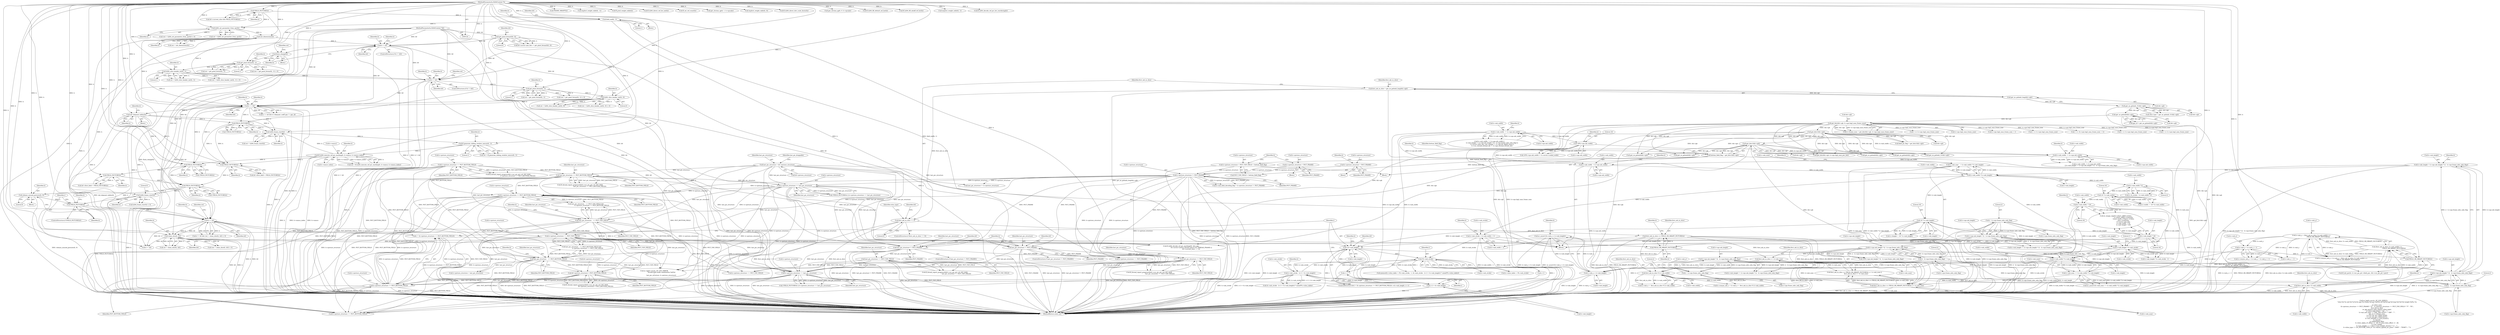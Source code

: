 digraph "0_FFmpeg_29ffeef5e73b8f41ff3a3f2242d356759c66f91f@API" {
"1002048" [label="(Call,av_assert1(h->mb_y < h->mb_height))"];
"1002049" [label="(Call,h->mb_y < h->mb_height)"];
"1002017" [label="(Call,h->mb_y = (first_mb_in_slice / h->mb_width) <<\n                               FIELD_OR_MBAFF_PICTURE(h))"];
"1002021" [label="(Call,(first_mb_in_slice / h->mb_width) <<\n                               FIELD_OR_MBAFF_PICTURE(h))"];
"1002022" [label="(Call,first_mb_in_slice / h->mb_width)"];
"1002008" [label="(Call,first_mb_in_slice % h->mb_width)"];
"1001986" [label="(Call,first_mb_in_slice >= h->mb_num)"];
"1001979" [label="(Call,first_mb_in_slice << FIELD_OR_MBAFF_PICTURE(h))"];
"1000174" [label="(Call,first_mb_in_slice == 0)"];
"1000166" [label="(Call,first_mb_in_slice = get_ue_golomb_long(&h->gb))"];
"1000168" [label="(Call,get_ue_golomb_long(&h->gb))"];
"1001981" [label="(Call,FIELD_OR_MBAFF_PICTURE(h))"];
"1001908" [label="(Call,h != h0)"];
"1001830" [label="(Call,FIELD_PICTURE(h))"];
"1001826" [label="(Call,release_unused_pictures(h, 0))"];
"1001805" [label="(Call,FIELD_PICTURE(h))"];
"1001800" [label="(Call,FIELD_PICTURE(h))"];
"1000991" [label="(Call,init_dequant_tables(h))"];
"1000977" [label="(Call,h == h0)"];
"1000909" [label="(Call,h264_slice_header_init(h, 1))"];
"1000874" [label="(Call,get_pixel_format(h, 1))"];
"1000868" [label="(Call,flush_change(h))"];
"1000851" [label="(Call,h != h0)"];
"1000735" [label="(Call,init_dimensions(h))"];
"1000495" [label="(Call,h264_set_parameter_from_sps(h))"];
"1000186" [label="(Call,field_end(h, 1))"];
"1000183" [label="(Call,FIELD_PICTURE(h))"];
"1000125" [label="(MethodParameterIn,H264Context *h)"];
"1000643" [label="(Call,get_pixel_format(h0, 0))"];
"1000126" [label="(MethodParameterIn,H264Context *h0)"];
"1000962" [label="(Call,h264_slice_header_init(h, 0))"];
"1000945" [label="(Call,get_pixel_format(h, 1))"];
"1000929" [label="(Call,h != h0)"];
"1001316" [label="(Call,FIELD_PICTURE(h))"];
"1001602" [label="(Call,ff_h264_execute_ref_pic_marking(h, h->mmco, h->mmco_index))"];
"1001583" [label="(Call,ff_generate_sliding_window_mmcos(h, 1))"];
"1001531" [label="(Call,h264_frame_start(h))"];
"1001749" [label="(Call,FIELD_PICTURE(h))"];
"1001732" [label="(Call,FIELD_PICTURE(h))"];
"1001813" [label="(Call,h264_frame_start(h))"];
"1001914" [label="(Call,clone_slice(h, h0))"];
"1001978" [label="(Call,first_mb_in_slice << FIELD_OR_MBAFF_PICTURE(h) >= h->mb_num)"];
"1001965" [label="(Call,h->mb_num == h->mb_width * h->mb_height)"];
"1000675" [label="(Call,h->mb_num    = h->mb_width * h->mb_height)"];
"1000679" [label="(Call,h->mb_width * h->mb_height)"];
"1000649" [label="(Call,h->mb_width  = h->sps.mb_width)"];
"1000610" [label="(Call,h->mb_width  != h->sps.mb_width)"];
"1000398" [label="(Call,h->mb_width  != h->sps.mb_width)"];
"1000541" [label="(Call,16*h->sps.mb_width)"];
"1000658" [label="(Call,h->mb_height = h->sps.mb_height * (2 - h->sps.frame_mbs_only_flag))"];
"1000662" [label="(Call,h->sps.mb_height * (2 - h->sps.frame_mbs_only_flag))"];
"1000623" [label="(Call,h->sps.mb_height * (2 - h->sps.frame_mbs_only_flag))"];
"1000557" [label="(Call,h->sps.mb_height * (2 - h->sps.frame_mbs_only_flag))"];
"1000412" [label="(Call,h->sps.mb_height * (2 - h->sps.frame_mbs_only_flag))"];
"1000418" [label="(Call,2 - h->sps.frame_mbs_only_flag)"];
"1000563" [label="(Call,2 - h->sps.frame_mbs_only_flag)"];
"1000629" [label="(Call,2 - h->sps.frame_mbs_only_flag)"];
"1000668" [label="(Call,2 - h->sps.frame_mbs_only_flag)"];
"1001969" [label="(Call,h->mb_width * h->mb_height)"];
"1001668" [label="(Call,h->mb_width  * 16)"];
"1000719" [label="(Call,16 * h->mb_width)"];
"1000699" [label="(Call,h->mb_width * 4)"];
"1000728" [label="(Call,16 * h->mb_height)"];
"1001841" [label="(Call,i<h->mb_height)"];
"1001846" [label="(Call,i++)"];
"1001853" [label="(Call,i*h->mb_stride)"];
"1001861" [label="(Call,h->mb_stride - (i+1==h->mb_height))"];
"1001865" [label="(Call,i+1==h->mb_height)"];
"1000686" [label="(Call,h->mb_stride = h->mb_width + 1)"];
"1001834" [label="(Call,i = (h->picture_structure == PICT_BOTTOM_FIELD))"];
"1001836" [label="(Call,h->picture_structure == PICT_BOTTOM_FIELD)"];
"1001387" [label="(Call,h->picture_structure == PICT_TOP_FIELD)"];
"1001115" [label="(Call,h->picture_structure != PICT_FRAME)"];
"1001043" [label="(Call,h->picture_structure = PICT_FRAME)"];
"1001097" [label="(Call,h->picture_structure = PICT_FRAME)"];
"1001088" [label="(Call,h->picture_structure = PICT_TOP_FIELD + bottom_field_flag)"];
"1001081" [label="(Call,bottom_field_flag = get_bits1(&h->gb))"];
"1001083" [label="(Call,get_bits1(&h->gb))"];
"1001073" [label="(Call,get_bits1(&h->gb))"];
"1000997" [label="(Call,get_bits(&h->gb, h->sps.log2_max_frame_num))"];
"1000300" [label="(Call,get_ue_golomb(&h->gb))"];
"1000230" [label="(Call,get_ue_golomb_31(&h->gb))"];
"1001318" [label="(Call,h->picture_structure == last_pic_structure)"];
"1001017" [label="(Call,last_pic_structure = h0->picture_structure)"];
"1001310" [label="(Call,last_pic_structure == PICT_BOTTOM_FIELD)"];
"1000218" [label="(Call,h->picture_structure == PICT_BOTTOM_FIELD)"];
"1001378" [label="(Call,h->picture_structure == PICT_BOTTOM_FIELD)"];
"1001375" [label="(Call,last_pic_structure   == PICT_TOP_FIELD)"];
"1001734" [label="(Call,h->picture_structure == last_pic_structure)"];
"1001337" [label="(Call,last_pic_structure == PICT_TOP_FIELD)"];
"1001325" [label="(Call,last_pic_structure != PICT_FRAME)"];
"1001384" [label="(Call,last_pic_structure   == PICT_BOTTOM_FIELD)"];
"1001354" [label="(Call,last_pic_structure != PICT_FRAME)"];
"1001366" [label="(Call,last_pic_structure == PICT_TOP_FIELD)"];
"1001772" [label="(Call,h0->picture_structure==PICT_BOTTOM_FIELD)"];
"1001673" [label="(Call,h->mb_height * 16)"];
"1001887" [label="(Call,h->mb_height * h->mb_stride)"];
"1002027" [label="(Call,FIELD_OR_MBAFF_PICTURE(h))"];
"1002039" [label="(Call,h->mb_y = h->mb_y + 1)"];
"1001379" [label="(Call,h->picture_structure)"];
"1001583" [label="(Call,ff_generate_sliding_window_mmcos(h, 1))"];
"1000869" [label="(Identifier,h)"];
"1001840" [label="(Identifier,PICT_BOTTOM_FIELD)"];
"1001044" [label="(Call,h->picture_structure)"];
"1000176" [label="(Literal,0)"];
"1000558" [label="(Call,h->sps.mb_height)"];
"1000181" [label="(Identifier,h0)"];
"1000876" [label="(Literal,1)"];
"1001113" [label="(Identifier,h)"];
"1001984" [label="(Identifier,h)"];
"1002028" [label="(Identifier,h)"];
"1000997" [label="(Call,get_bits(&h->gb, h->sps.log2_max_frame_num))"];
"1000222" [label="(Identifier,PICT_BOTTOM_FIELD)"];
"1000857" [label="(Identifier,h)"];
"1001913" [label="(Identifier,ret)"];
"1002402" [label="(Call,ff_h264_decode_ref_pic_marking(h0, &h->gb,\n                                             !(h->avctx->active_thread_type & FF_THREAD_FRAME) ||\n                                             h0->current_slice == 0))"];
"1001764" [label="(Call,ff_thread_report_progress(&h0->cur_pic_ptr->tf, INT_MAX,\n                                              h0->picture_structure==PICT_BOTTOM_FIELD))"];
"1003305" [label="(Call,av_log(h->avctx, AV_LOG_DEBUG,\n               \"slice:%d %s mb:%d %c%s%s pps:%u frame:%d poc:%d/%d ref:%d/%d qp:%d loop:%d:%d:%d weight:%d%s %s\n\",\n               h->slice_num,\n               (h->picture_structure == PICT_FRAME ? \"F\" : h->picture_structure == PICT_TOP_FIELD ? \"T\" : \"B\"),\n               first_mb_in_slice,\n               av_get_picture_type_char(h->slice_type),\n               h->slice_type_fixed ? \" fix\" : \"\",\n               h->nal_unit_type == NAL_IDR_SLICE ? \" IDR\" : \"\",\n               pps_id, h->frame_num,\n               h->cur_pic_ptr->field_poc[0],\n               h->cur_pic_ptr->field_poc[1],\n               h->ref_count[0], h->ref_count[1],\n               h->qscale,\n               h->deblocking_filter,\n               h->slice_alpha_c0_offset / 2 - 26, h->slice_beta_offset / 2 - 26,\n               h->use_weight,\n               h->use_weight == 1 && h->use_weight_chroma ? \"c\" : \"\",\n               h->slice_type == AV_PICTURE_TYPE_B ? (h->direct_spatial_mv_pred ? \"SPAT\" : \"TEMP\") : \"\"))"];
"1000126" [label="(MethodParameterIn,H264Context *h0)"];
"1001632" [label="(Call,av_image_copy(h->short_ref[0]->f.data,\n                                  h->short_ref[0]->f.linesize,\n                                  (const uint8_t **)prev->f.data,\n                                  prev->f.linesize,\n                                  h->avctx->pix_fmt,\n                                  h->mb_width  * 16,\n                                  h->mb_height * 16))"];
"1000944" [label="(Identifier,ret)"];
"1001324" [label="(ControlStructure,if (last_pic_structure != PICT_FRAME))"];
"1000720" [label="(Literal,16)"];
"1000998" [label="(Call,&h->gb)"];
"1000690" [label="(Call,h->mb_width + 1)"];
"1001375" [label="(Call,last_pic_structure   == PICT_TOP_FIELD)"];
"1001749" [label="(Call,FIELD_PICTURE(h))"];
"1001772" [label="(Call,h0->picture_structure==PICT_BOTTOM_FIELD)"];
"1001384" [label="(Call,last_pic_structure   == PICT_BOTTOM_FIELD)"];
"1002835" [label="(Call,h != h0)"];
"1001337" [label="(Call,last_pic_structure == PICT_TOP_FIELD)"];
"1001835" [label="(Identifier,i)"];
"1000733" [label="(Call,ret = init_dimensions(h))"];
"1000191" [label="(Identifier,h0)"];
"1000849" [label="(Block,)"];
"1001806" [label="(Identifier,h)"];
"1001312" [label="(Identifier,PICT_BOTTOM_FIELD)"];
"1000663" [label="(Call,h->sps.mb_height)"];
"1002010" [label="(Call,h->mb_width)"];
"1002000" [label="(Call,h->resync_mb_x = h->mb_x =  first_mb_in_slice % h->mb_width)"];
"1001965" [label="(Call,h->mb_num == h->mb_width * h->mb_height)"];
"1001853" [label="(Call,i*h->mb_stride)"];
"1001738" [label="(Identifier,last_pic_structure)"];
"1001101" [label="(Identifier,PICT_FRAME)"];
"1000218" [label="(Call,h->picture_structure == PICT_BOTTOM_FIELD)"];
"1000735" [label="(Call,init_dimensions(h))"];
"1001547" [label="(Call,1 << h->sps.log2_max_frame_num)"];
"1000645" [label="(Literal,0)"];
"1000629" [label="(Call,2 - h->sps.frame_mbs_only_flag)"];
"1000976" [label="(Call,h == h0 && h->dequant_coeff_pps != pps_id)"];
"1001383" [label="(Call,last_pic_structure   == PICT_BOTTOM_FIELD &&\n                           h->picture_structure == PICT_TOP_FIELD)"];
"1000420" [label="(Call,h->sps.frame_mbs_only_flag)"];
"1000993" [label="(Call,h->frame_num = get_bits(&h->gb, h->sps.log2_max_frame_num))"];
"1001317" [label="(Identifier,h)"];
"1001326" [label="(Identifier,last_pic_structure)"];
"1002493" [label="(Call,get_ue_golomb_31(&h->gb))"];
"1000184" [label="(Identifier,h)"];
"1001910" [label="(Identifier,h0)"];
"1000852" [label="(Identifier,h)"];
"1000643" [label="(Call,get_pixel_format(h0, 0))"];
"1000631" [label="(Call,h->sps.frame_mbs_only_flag)"];
"1000910" [label="(Identifier,h)"];
"1002035" [label="(Call,h->resync_mb_y = h->mb_y = h->mb_y + 1)"];
"1002437" [label="(Call,FRAME_MBAFF(h))"];
"1002023" [label="(Identifier,first_mb_in_slice)"];
"1001366" [label="(Call,last_pic_structure == PICT_TOP_FIELD)"];
"1001908" [label="(Call,h != h0)"];
"1000185" [label="(Block,)"];
"1000677" [label="(Identifier,h)"];
"1000963" [label="(Identifier,h)"];
"1000541" [label="(Call,16*h->sps.mb_width)"];
"1001675" [label="(Identifier,h)"];
"1000610" [label="(Call,h->mb_width  != h->sps.mb_width)"];
"1001851" [label="(Identifier,h)"];
"1002053" [label="(Call,h->mb_height)"];
"1001316" [label="(Call,FIELD_PICTURE(h))"];
"1001428" [label="(Call,h->picture_structure = last_pic_structure)"];
"1000298" [label="(Call,pps_id = get_ue_golomb(&h->gb))"];
"1001966" [label="(Call,h->mb_num)"];
"1000991" [label="(Call,init_dequant_tables(h))"];
"1000550" [label="(Identifier,h)"];
"1001825" [label="(Block,)"];
"1000907" [label="(Call,ret = h264_slice_header_init(h, 1))"];
"1001529" [label="(Call,ret = h264_frame_start(h))"];
"1001377" [label="(Identifier,PICT_TOP_FIELD)"];
"1001750" [label="(Identifier,h)"];
"1000679" [label="(Call,h->mb_width * h->mb_height)"];
"1002360" [label="(Call,implicit_weight_table(h, -1))"];
"1000669" [label="(Literal,2)"];
"1001600" [label="(Call,ret = ff_h264_execute_ref_pic_marking(h, h->mmco, h->mmco_index))"];
"1001836" [label="(Call,h->picture_structure == PICT_BOTTOM_FIELD)"];
"1001470" [label="(Call,1 << h->sps.log2_max_frame_num)"];
"1001983" [label="(Call,h->mb_num)"];
"1000697" [label="(Identifier,h)"];
"1001843" [label="(Call,h->mb_height)"];
"1000167" [label="(Identifier,first_mb_in_slice)"];
"1002049" [label="(Call,h->mb_y < h->mb_height)"];
"1002048" [label="(Call,av_assert1(h->mb_y < h->mb_height))"];
"1002022" [label="(Call,first_mb_in_slice / h->mb_width)"];
"1000931" [label="(Identifier,h0)"];
"1001391" [label="(Identifier,PICT_TOP_FIELD)"];
"1001354" [label="(Call,last_pic_structure != PICT_FRAME)"];
"1000219" [label="(Call,h->picture_structure)"];
"1001355" [label="(Identifier,last_pic_structure)"];
"1000397" [label="(Call,h->mb_width  != h->sps.mb_width ||\n            h->mb_height != h->sps.mb_height * (2 - h->sps.frame_mbs_only_flag) ||\n            h->avctx->bits_per_raw_sample != h->sps.bit_depth_luma ||\n            h->cur_chroma_format_idc != h->sps.chroma_format_idc)"];
"1002017" [label="(Call,h->mb_y = (first_mb_in_slice / h->mb_width) <<\n                               FIELD_OR_MBAFF_PICTURE(h))"];
"1001098" [label="(Call,h->picture_structure)"];
"1001865" [label="(Call,i+1==h->mb_height)"];
"1001887" [label="(Call,h->mb_height * h->mb_stride)"];
"1002342" [label="(Call,ff_pred_weight_table(h))"];
"1001080" [label="(Block,)"];
"1001129" [label="(Call,last_pic_structure != h->picture_structure)"];
"1000736" [label="(Identifier,h)"];
"1001019" [label="(Call,h0->picture_structure)"];
"1000492" [label="(Call,(ret = h264_set_parameter_from_sps(h)) < 0)"];
"1001814" [label="(Identifier,h)"];
"1001969" [label="(Call,h->mb_width * h->mb_height)"];
"1000496" [label="(Identifier,h)"];
"1001854" [label="(Identifier,i)"];
"1002040" [label="(Call,h->mb_y)"];
"1001735" [label="(Call,h->picture_structure)"];
"1000623" [label="(Call,h->sps.mb_height * (2 - h->sps.frame_mbs_only_flag))"];
"1002057" [label="(Call,h->picture_structure == PICT_FRAME)"];
"1000168" [label="(Call,get_ue_golomb_long(&h->gb))"];
"1001368" [label="(Identifier,PICT_TOP_FIELD)"];
"1001848" [label="(Call,memset(h->slice_table + i*h->mb_stride, -1, (h->mb_stride - (i+1==h->mb_height)) * sizeof(*h->slice_table)))"];
"1001860" [label="(Call,(h->mb_stride - (i+1==h->mb_height)) * sizeof(*h->slice_table))"];
"1001367" [label="(Identifier,last_pic_structure)"];
"1000644" [label="(Identifier,h0)"];
"1001074" [label="(Call,&h->gb)"];
"1000985" [label="(Block,)"];
"1000959" [label="(Call,(ret = h264_slice_header_init(h, 0)) < 0)"];
"1001023" [label="(Identifier,last_pic_droppable)"];
"1000668" [label="(Call,2 - h->sps.frame_mbs_only_flag)"];
"1001388" [label="(Call,h->picture_structure)"];
"1001356" [label="(Identifier,PICT_FRAME)"];
"1002476" [label="(Call,ff_h264_direct_ref_list_init(h))"];
"1000614" [label="(Call,h->sps.mb_width)"];
"1001092" [label="(Call,PICT_TOP_FIELD + bottom_field_flag)"];
"1001002" [label="(Call,h->sps.log2_max_frame_num)"];
"1000729" [label="(Literal,16)"];
"1000611" [label="(Call,h->mb_width)"];
"1000911" [label="(Literal,1)"];
"1001358" [label="(Call,ff_thread_report_progress(&h0->cur_pic_ptr->tf, INT_MAX,\n                                                   last_pic_structure == PICT_TOP_FIELD))"];
"1001855" [label="(Call,h->mb_stride)"];
"1001604" [label="(Call,h->mmco)"];
"1000853" [label="(Identifier,h0)"];
"1000943" [label="(Call,ret = get_pixel_format(h, 1))"];
"1001310" [label="(Call,last_pic_structure == PICT_BOTTOM_FIELD)"];
"1001888" [label="(Call,h->mb_height)"];
"1000874" [label="(Call,get_pixel_format(h, 1))"];
"1001730" [label="(Call,!FIELD_PICTURE(h) || h->picture_structure == last_pic_structure)"];
"1001374" [label="(Call,last_pic_structure   == PICT_TOP_FIELD &&\n                           h->picture_structure == PICT_BOTTOM_FIELD)"];
"1001731" [label="(Call,!FIELD_PICTURE(h))"];
"1000977" [label="(Call,h == h0)"];
"1001089" [label="(Call,h->picture_structure)"];
"1000410" [label="(Identifier,h)"];
"1001083" [label="(Call,get_bits1(&h->gb))"];
"1001315" [label="(Call,!FIELD_PICTURE(h))"];
"1000715" [label="(Call,h->width  = 16 * h->mb_width)"];
"1000166" [label="(Call,first_mb_in_slice = get_ue_golomb_long(&h->gb))"];
"1001325" [label="(Call,last_pic_structure != PICT_FRAME)"];
"1001801" [label="(Identifier,h)"];
"1002239" [label="(Call,get_ue_golomb(&h->gb))"];
"1001987" [label="(Identifier,first_mb_in_slice)"];
"1000300" [label="(Call,get_ue_golomb(&h->gb))"];
"1001988" [label="(Call,h->mb_num)"];
"1000960" [label="(Call,ret = h264_slice_header_init(h, 0))"];
"1001964" [label="(Call,av_assert1(h->mb_num == h->mb_width * h->mb_height))"];
"1001378" [label="(Call,h->picture_structure == PICT_BOTTOM_FIELD)"];
"1000719" [label="(Call,16 * h->mb_width)"];
"1001812" [label="(Call,h264_frame_start(h) < 0)"];
"1002039" [label="(Call,h->mb_y = h->mb_y + 1)"];
"1000179" [label="(Call,h0->current_slice && FIELD_PICTURE(h))"];
"1000670" [label="(Call,h->sps.frame_mbs_only_flag)"];
"1001607" [label="(Call,h->mmco_index)"];
"1000402" [label="(Call,h->sps.mb_width)"];
"1001815" [label="(Literal,0)"];
"1000979" [label="(Identifier,h0)"];
"1001970" [label="(Call,h->mb_width)"];
"1000609" [label="(Call,h->mb_width  != h->sps.mb_width\n                     || h->mb_height != h->sps.mb_height * (2 - h->sps.frame_mbs_only_flag))"];
"1001669" [label="(Call,h->mb_width)"];
"1001380" [label="(Identifier,h)"];
"1000174" [label="(Call,first_mb_in_slice == 0)"];
"1000660" [label="(Identifier,h)"];
"1001842" [label="(Identifier,i)"];
"1002030" [label="(Call,h->picture_structure == PICT_BOTTOM_FIELD)"];
"1000680" [label="(Call,h->mb_width)"];
"1001531" [label="(Call,h264_frame_start(h))"];
"1001826" [label="(Call,release_unused_pictures(h, 0))"];
"1000173" [label="(ControlStructure,if (first_mb_in_slice == 0))"];
"1001096" [label="(Block,)"];
"1001532" [label="(Identifier,h)"];
"1002246" [label="(Call,ff_set_ref_count(h))"];
"1001444" [label="(Identifier,h)"];
"1000964" [label="(Literal,0)"];
"1001090" [label="(Identifier,h)"];
"1001830" [label="(Call,FIELD_PICTURE(h))"];
"1001907" [label="(Call,h != h0 && (ret = clone_slice(h, h0)) < 0)"];
"1002581" [label="(Call,get_chroma_qp(h, 1, h->qscale))"];
"1000649" [label="(Call,h->mb_width  = h->sps.mb_width)"];
"1000659" [label="(Call,h->mb_height)"];
"1002100" [label="(Call,h->sps.log2_max_frame_num + 1)"];
"1000868" [label="(Call,flush_change(h))"];
"1000945" [label="(Call,get_pixel_format(h, 1))"];
"1000543" [label="(Call,h->sps.mb_width)"];
"1002043" [label="(Call,h->mb_y + 1)"];
"1002457" [label="(Call,implicit_weight_table(h, 0))"];
"1001875" [label="(Identifier,h)"];
"1001804" [label="(Call,!FIELD_PICTURE(h))"];
"1001104" [label="(Identifier,h)"];
"1002474" [label="(Call,ff_h264_direct_dist_scale_factor(h))"];
"1000188" [label="(Literal,1)"];
"1001674" [label="(Call,h->mb_height)"];
"1002216" [label="(Call,ff_init_poc(h, h->cur_pic_ptr->field_poc, &h->cur_pic_ptr->poc))"];
"1002018" [label="(Call,h->mb_y)"];
"1001115" [label="(Call,h->picture_structure != PICT_FRAME)"];
"1000728" [label="(Call,16 * h->mb_height)"];
"1000909" [label="(Call,h264_slice_header_init(h, 1))"];
"1001111" [label="(Call,h->mb_field_decoding_flag = h->picture_structure != PICT_FRAME)"];
"1002529" [label="(Call,get_se_golomb(&h->gb))"];
"1001894" [label="(Literal,1)"];
"1001800" [label="(Call,FIELD_PICTURE(h))"];
"1001382" [label="(Identifier,PICT_BOTTOM_FIELD)"];
"1001393" [label="(Call,av_log(h->avctx, AV_LOG_ERROR,\n                               \"Invalid field mode combination %d/%d\n\",\n                               last_pic_structure, h->picture_structure))"];
"1002024" [label="(Call,h->mb_width)"];
"1001813" [label="(Call,h264_frame_start(h))"];
"1001831" [label="(Identifier,h)"];
"1001978" [label="(Call,first_mb_in_slice << FIELD_OR_MBAFF_PICTURE(h) >= h->mb_num)"];
"1001734" [label="(Call,h->picture_structure == last_pic_structure)"];
"1002009" [label="(Identifier,first_mb_in_slice)"];
"1000929" [label="(Call,h != h0)"];
"1001329" [label="(Call,ff_thread_report_progress(&h0->cur_pic_ptr->tf, INT_MAX,\n                                               last_pic_structure == PICT_TOP_FIELD))"];
"1002027" [label="(Call,FIELD_OR_MBAFF_PICTURE(h))"];
"1000650" [label="(Call,h->mb_width)"];
"1000555" [label="(Call,16*h->sps.mb_height * (2 - h->sps.frame_mbs_only_flag))"];
"1002569" [label="(Call,get_chroma_qp(h, 0, h->qscale))"];
"1000228" [label="(Call,slice_type = get_ue_golomb_31(&h->gb))"];
"1000418" [label="(Call,2 - h->sps.frame_mbs_only_flag)"];
"1000557" [label="(Call,h->sps.mb_height * (2 - h->sps.frame_mbs_only_flag))"];
"1003322" [label="(Call,h->picture_structure == PICT_TOP_FIELD)"];
"1001776" [label="(Identifier,PICT_BOTTOM_FIELD)"];
"1001973" [label="(Call,h->mb_height)"];
"1000872" [label="(Call,ret = get_pixel_format(h, 1))"];
"1001915" [label="(Identifier,h)"];
"1000935" [label="(Identifier,h)"];
"1000686" [label="(Call,h->mb_stride = h->mb_width + 1)"];
"1001829" [label="(ControlStructure,if (FIELD_PICTURE(h)))"];
"1000662" [label="(Call,h->sps.mb_height * (2 - h->sps.frame_mbs_only_flag))"];
"1001581" [label="(Call,ret = ff_generate_sliding_window_mmcos(h, 1))"];
"1001773" [label="(Call,h0->picture_structure)"];
"1000229" [label="(Identifier,slice_type)"];
"1002283" [label="(Call,ff_h264_fill_default_ref_list(h))"];
"1001311" [label="(Identifier,last_pic_structure)"];
"1000398" [label="(Call,h->mb_width  != h->sps.mb_width)"];
"1002013" [label="(Call,h->resync_mb_y = h->mb_y = (first_mb_in_slice / h->mb_width) <<\n                               FIELD_OR_MBAFF_PICTURE(h))"];
"1001846" [label="(Call,i++)"];
"1000947" [label="(Literal,1)"];
"1000301" [label="(Call,&h->gb)"];
"1001732" [label="(Call,FIELD_PICTURE(h))"];
"1002440" [label="(Call,ff_h264_fill_mbaff_ref_list(h))"];
"1000413" [label="(Call,h->sps.mb_height)"];
"1001828" [label="(Literal,0)"];
"1001982" [label="(Identifier,h)"];
"1000495" [label="(Call,h264_set_parameter_from_sps(h))"];
"1000183" [label="(Call,FIELD_PICTURE(h))"];
"1000399" [label="(Call,h->mb_width)"];
"1001047" [label="(Identifier,PICT_FRAME)"];
"1001841" [label="(Call,i<h->mb_height)"];
"1001866" [label="(Call,i+1)"];
"1003426" [label="(MethodReturn,static int)"];
"1001881" [label="(Identifier,h)"];
"1000493" [label="(Call,ret = h264_set_parameter_from_sps(h))"];
"1001208" [label="(Call,1 << h->sps.log2_max_frame_num)"];
"1000210" [label="(Call,ff_thread_report_progress(&h->cur_pic_ptr->tf, INT_MAX,\n                                          h->picture_structure == PICT_BOTTOM_FIELD))"];
"1000540" [label="(Call,16*h->sps.mb_width != h->avctx->coded_width)"];
"1000127" [label="(Block,)"];
"1001339" [label="(Identifier,PICT_TOP_FIELD)"];
"1001891" [label="(Call,h->mb_stride)"];
"1000875" [label="(Identifier,h)"];
"1001018" [label="(Identifier,last_pic_structure)"];
"1001042" [label="(Block,)"];
"1000564" [label="(Literal,2)"];
"1002008" [label="(Call,first_mb_in_slice % h->mb_width)"];
"1000906" [label="(Call,(ret = h264_slice_header_init(h, 1)) < 0)"];
"1000637" [label="(Call,h0->avctx->pix_fmt != get_pixel_format(h0, 0))"];
"1001986" [label="(Call,first_mb_in_slice >= h->mb_num)"];
"1001909" [label="(Identifier,h)"];
"1001980" [label="(Identifier,first_mb_in_slice)"];
"1000563" [label="(Call,2 - h->sps.frame_mbs_only_flag)"];
"1001602" [label="(Call,ff_h264_execute_ref_pic_marking(h, h->mmco, h->mmco_index))"];
"1001805" [label="(Call,FIELD_PICTURE(h))"];
"1000721" [label="(Call,h->mb_width)"];
"1002004" [label="(Call,h->mb_x =  first_mb_in_slice % h->mb_width)"];
"1001902" [label="(Identifier,h0)"];
"1000653" [label="(Call,h->sps.mb_width)"];
"1001914" [label="(Call,clone_slice(h, h0))"];
"1000724" [label="(Call,h->height = 16 * h->mb_height)"];
"1000175" [label="(Identifier,first_mb_in_slice)"];
"1000624" [label="(Call,h->sps.mb_height)"];
"1000419" [label="(Literal,2)"];
"1000730" [label="(Call,h->mb_height)"];
"1002460" [label="(Call,implicit_weight_table(h, 1))"];
"1001389" [label="(Identifier,h)"];
"1000942" [label="(Call,(ret = get_pixel_format(h, 1)) < 0)"];
"1001796" [label="(Call,h0->first_field = FIELD_PICTURE(h))"];
"1000700" [label="(Call,h->mb_width)"];
"1000851" [label="(Call,h != h0)"];
"1001081" [label="(Call,bottom_field_flag = get_bits1(&h->gb))"];
"1000683" [label="(Call,h->mb_height)"];
"1001834" [label="(Call,i = (h->picture_structure == PICT_BOTTOM_FIELD))"];
"1001911" [label="(Call,(ret = clone_slice(h, h0)) < 0)"];
"1001318" [label="(Call,h->picture_structure == last_pic_structure)"];
"1001097" [label="(Call,h->picture_structure = PICT_FRAME)"];
"1000928" [label="(ControlStructure,if (h != h0))"];
"1001585" [label="(Literal,1)"];
"1000687" [label="(Call,h->mb_stride)"];
"1002059" [label="(Identifier,h)"];
"1002131" [label="(Call,get_bits(&h->gb, h->sps.log2_max_poc_lsb))"];
"1000850" [label="(ControlStructure,if (h != h0))"];
"1000676" [label="(Call,h->mb_num)"];
"1001338" [label="(Identifier,last_pic_structure)"];
"1001849" [label="(Call,h->slice_table + i*h->mb_stride)"];
"1001861" [label="(Call,h->mb_stride - (i+1==h->mb_height))"];
"1001672" [label="(Literal,16)"];
"1002098" [label="(Call,1 << (h->sps.log2_max_frame_num + 1))"];
"1001327" [label="(Identifier,PICT_FRAME)"];
"1001386" [label="(Identifier,PICT_BOTTOM_FIELD)"];
"1002186" [label="(Call,get_se_golomb(&h->gb))"];
"1001912" [label="(Call,ret = clone_slice(h, h0))"];
"1001827" [label="(Identifier,h)"];
"1001387" [label="(Call,h->picture_structure == PICT_TOP_FIELD)"];
"1001677" [label="(Literal,16)"];
"1000619" [label="(Call,h->mb_height != h->sps.mb_height * (2 - h->sps.frame_mbs_only_flag))"];
"1001376" [label="(Identifier,last_pic_structure)"];
"1001043" [label="(Call,h->picture_structure = PICT_FRAME)"];
"1001353" [label="(ControlStructure,if (last_pic_structure != PICT_FRAME))"];
"1001088" [label="(Call,h->picture_structure = PICT_TOP_FIELD + bottom_field_flag)"];
"1001362" [label="(Identifier,h0)"];
"1002074" [label="(Call,1 << h->sps.log2_max_frame_num)"];
"1001314" [label="(Call,!FIELD_PICTURE(h) || h->picture_structure == last_pic_structure)"];
"1001869" [label="(Call,h->mb_height)"];
"1000978" [label="(Identifier,h)"];
"1000408" [label="(Call,h->mb_height != h->sps.mb_height * (2 - h->sps.frame_mbs_only_flag))"];
"1000688" [label="(Identifier,h)"];
"1000125" [label="(MethodParameterIn,H264Context *h)"];
"1001833" [label="(ControlStructure,for(i = (h->picture_structure == PICT_BOTTOM_FIELD); i<h->mb_height; i++))"];
"1000695" [label="(Call,h->b_stride = h->mb_width * 4)"];
"1001319" [label="(Call,h->picture_structure)"];
"1001847" [label="(Identifier,i)"];
"1000992" [label="(Identifier,h)"];
"1001977" [label="(Call,first_mb_in_slice << FIELD_OR_MBAFF_PICTURE(h) >= h->mb_num ||\n        first_mb_in_slice >= h->mb_num)"];
"1000230" [label="(Call,get_ue_golomb_31(&h->gb))"];
"1000187" [label="(Identifier,h)"];
"1000703" [label="(Literal,4)"];
"1001302" [label="(Call,ff_thread_report_progress(&h0->cur_pic_ptr->tf, INT_MAX,\n                                           last_pic_structure == PICT_BOTTOM_FIELD))"];
"1001981" [label="(Call,FIELD_OR_MBAFF_PICTURE(h))"];
"1001322" [label="(Identifier,last_pic_structure)"];
"1000675" [label="(Call,h->mb_num    = h->mb_width * h->mb_height)"];
"1001333" [label="(Identifier,h0)"];
"1000542" [label="(Literal,16)"];
"1000699" [label="(Call,h->mb_width * 4)"];
"1001017" [label="(Call,last_pic_structure = h0->picture_structure)"];
"1000995" [label="(Identifier,h)"];
"1000946" [label="(Identifier,h)"];
"1000873" [label="(Identifier,ret)"];
"1001119" [label="(Identifier,PICT_FRAME)"];
"1000630" [label="(Literal,2)"];
"1001603" [label="(Identifier,h)"];
"1000962" [label="(Call,h264_slice_header_init(h, 0))"];
"1001084" [label="(Call,&h->gb)"];
"1002050" [label="(Call,h->mb_y)"];
"1000930" [label="(Identifier,h)"];
"1000186" [label="(Call,field_end(h, 1))"];
"1001837" [label="(Call,h->picture_structure)"];
"1001979" [label="(Call,first_mb_in_slice << FIELD_OR_MBAFF_PICTURE(h))"];
"1001071" [label="(Call,field_pic_flag = get_bits1(&h->gb))"];
"1000982" [label="(Identifier,h)"];
"1000871" [label="(Call,(ret = get_pixel_format(h, 1)) < 0)"];
"1001916" [label="(Identifier,h0)"];
"1000565" [label="(Call,h->sps.frame_mbs_only_flag)"];
"1001116" [label="(Call,h->picture_structure)"];
"1001733" [label="(Identifier,h)"];
"1002021" [label="(Call,(first_mb_in_slice / h->mb_width) <<\n                               FIELD_OR_MBAFF_PICTURE(h))"];
"1001862" [label="(Call,h->mb_stride)"];
"1001082" [label="(Identifier,bottom_field_flag)"];
"1000231" [label="(Call,&h->gb)"];
"1000412" [label="(Call,h->sps.mb_height * (2 - h->sps.frame_mbs_only_flag))"];
"1000169" [label="(Call,&h->gb)"];
"1002294" [label="(Call,ff_h264_decode_ref_pic_list_reordering(h))"];
"1000658" [label="(Call,h->mb_height = h->sps.mb_height * (2 - h->sps.frame_mbs_only_flag))"];
"1001073" [label="(Call,get_bits1(&h->gb))"];
"1001385" [label="(Identifier,last_pic_structure)"];
"1001668" [label="(Call,h->mb_width  * 16)"];
"1001886" [label="(Call,h->mb_height * h->mb_stride - 1)"];
"1001745" [label="(Call,h0->first_field = FIELD_PICTURE(h))"];
"1000621" [label="(Identifier,h)"];
"1001584" [label="(Identifier,h)"];
"1002113" [label="(Call,get_ue_golomb(&h->gb))"];
"1001673" [label="(Call,h->mb_height * 16)"];
"1002048" -> "1000127"  [label="AST: "];
"1002048" -> "1002049"  [label="CFG: "];
"1002049" -> "1002048"  [label="AST: "];
"1002059" -> "1002048"  [label="CFG: "];
"1002048" -> "1003426"  [label="DDG: h->mb_y < h->mb_height"];
"1002048" -> "1003426"  [label="DDG: av_assert1(h->mb_y < h->mb_height)"];
"1002049" -> "1002048"  [label="DDG: h->mb_y"];
"1002049" -> "1002048"  [label="DDG: h->mb_height"];
"1002049" -> "1002053"  [label="CFG: "];
"1002050" -> "1002049"  [label="AST: "];
"1002053" -> "1002049"  [label="AST: "];
"1002049" -> "1003426"  [label="DDG: h->mb_height"];
"1002049" -> "1003426"  [label="DDG: h->mb_y"];
"1002017" -> "1002049"  [label="DDG: h->mb_y"];
"1002039" -> "1002049"  [label="DDG: h->mb_y"];
"1001969" -> "1002049"  [label="DDG: h->mb_height"];
"1002017" -> "1002013"  [label="AST: "];
"1002017" -> "1002021"  [label="CFG: "];
"1002018" -> "1002017"  [label="AST: "];
"1002021" -> "1002017"  [label="AST: "];
"1002013" -> "1002017"  [label="CFG: "];
"1002017" -> "1003426"  [label="DDG: (first_mb_in_slice / h->mb_width) <<\n                               FIELD_OR_MBAFF_PICTURE(h)"];
"1002017" -> "1002013"  [label="DDG: h->mb_y"];
"1002021" -> "1002017"  [label="DDG: first_mb_in_slice / h->mb_width"];
"1002021" -> "1002017"  [label="DDG: FIELD_OR_MBAFF_PICTURE(h)"];
"1002017" -> "1002035"  [label="DDG: h->mb_y"];
"1002017" -> "1002039"  [label="DDG: h->mb_y"];
"1002017" -> "1002043"  [label="DDG: h->mb_y"];
"1002021" -> "1002027"  [label="CFG: "];
"1002022" -> "1002021"  [label="AST: "];
"1002027" -> "1002021"  [label="AST: "];
"1002021" -> "1003426"  [label="DDG: first_mb_in_slice / h->mb_width"];
"1002021" -> "1003426"  [label="DDG: FIELD_OR_MBAFF_PICTURE(h)"];
"1002021" -> "1002013"  [label="DDG: first_mb_in_slice / h->mb_width"];
"1002021" -> "1002013"  [label="DDG: FIELD_OR_MBAFF_PICTURE(h)"];
"1002022" -> "1002021"  [label="DDG: first_mb_in_slice"];
"1002022" -> "1002021"  [label="DDG: h->mb_width"];
"1002027" -> "1002021"  [label="DDG: h"];
"1002022" -> "1002024"  [label="CFG: "];
"1002023" -> "1002022"  [label="AST: "];
"1002024" -> "1002022"  [label="AST: "];
"1002028" -> "1002022"  [label="CFG: "];
"1002022" -> "1003426"  [label="DDG: first_mb_in_slice"];
"1002022" -> "1003426"  [label="DDG: h->mb_width"];
"1002008" -> "1002022"  [label="DDG: first_mb_in_slice"];
"1002008" -> "1002022"  [label="DDG: h->mb_width"];
"1002022" -> "1003305"  [label="DDG: first_mb_in_slice"];
"1002008" -> "1002004"  [label="AST: "];
"1002008" -> "1002010"  [label="CFG: "];
"1002009" -> "1002008"  [label="AST: "];
"1002010" -> "1002008"  [label="AST: "];
"1002004" -> "1002008"  [label="CFG: "];
"1002008" -> "1002000"  [label="DDG: first_mb_in_slice"];
"1002008" -> "1002000"  [label="DDG: h->mb_width"];
"1002008" -> "1002004"  [label="DDG: first_mb_in_slice"];
"1002008" -> "1002004"  [label="DDG: h->mb_width"];
"1001986" -> "1002008"  [label="DDG: first_mb_in_slice"];
"1001979" -> "1002008"  [label="DDG: first_mb_in_slice"];
"1001969" -> "1002008"  [label="DDG: h->mb_width"];
"1001986" -> "1001977"  [label="AST: "];
"1001986" -> "1001988"  [label="CFG: "];
"1001987" -> "1001986"  [label="AST: "];
"1001988" -> "1001986"  [label="AST: "];
"1001977" -> "1001986"  [label="CFG: "];
"1001986" -> "1003426"  [label="DDG: first_mb_in_slice"];
"1001986" -> "1003426"  [label="DDG: h->mb_num"];
"1001986" -> "1001977"  [label="DDG: first_mb_in_slice"];
"1001986" -> "1001977"  [label="DDG: h->mb_num"];
"1001979" -> "1001986"  [label="DDG: first_mb_in_slice"];
"1001978" -> "1001986"  [label="DDG: h->mb_num"];
"1001979" -> "1001978"  [label="AST: "];
"1001979" -> "1001981"  [label="CFG: "];
"1001980" -> "1001979"  [label="AST: "];
"1001981" -> "1001979"  [label="AST: "];
"1001984" -> "1001979"  [label="CFG: "];
"1001979" -> "1003426"  [label="DDG: first_mb_in_slice"];
"1001979" -> "1003426"  [label="DDG: FIELD_OR_MBAFF_PICTURE(h)"];
"1001979" -> "1001978"  [label="DDG: first_mb_in_slice"];
"1001979" -> "1001978"  [label="DDG: FIELD_OR_MBAFF_PICTURE(h)"];
"1000174" -> "1001979"  [label="DDG: first_mb_in_slice"];
"1001981" -> "1001979"  [label="DDG: h"];
"1000174" -> "1000173"  [label="AST: "];
"1000174" -> "1000176"  [label="CFG: "];
"1000175" -> "1000174"  [label="AST: "];
"1000176" -> "1000174"  [label="AST: "];
"1000181" -> "1000174"  [label="CFG: "];
"1000229" -> "1000174"  [label="CFG: "];
"1000174" -> "1003426"  [label="DDG: first_mb_in_slice == 0"];
"1000174" -> "1003426"  [label="DDG: first_mb_in_slice"];
"1000166" -> "1000174"  [label="DDG: first_mb_in_slice"];
"1000166" -> "1000127"  [label="AST: "];
"1000166" -> "1000168"  [label="CFG: "];
"1000167" -> "1000166"  [label="AST: "];
"1000168" -> "1000166"  [label="AST: "];
"1000175" -> "1000166"  [label="CFG: "];
"1000166" -> "1003426"  [label="DDG: get_ue_golomb_long(&h->gb)"];
"1000168" -> "1000166"  [label="DDG: &h->gb"];
"1000168" -> "1000169"  [label="CFG: "];
"1000169" -> "1000168"  [label="AST: "];
"1000168" -> "1000230"  [label="DDG: &h->gb"];
"1001981" -> "1001982"  [label="CFG: "];
"1001982" -> "1001981"  [label="AST: "];
"1001981" -> "1003426"  [label="DDG: h"];
"1001908" -> "1001981"  [label="DDG: h"];
"1001914" -> "1001981"  [label="DDG: h"];
"1000125" -> "1001981"  [label="DDG: h"];
"1001981" -> "1002027"  [label="DDG: h"];
"1001908" -> "1001907"  [label="AST: "];
"1001908" -> "1001910"  [label="CFG: "];
"1001909" -> "1001908"  [label="AST: "];
"1001910" -> "1001908"  [label="AST: "];
"1001913" -> "1001908"  [label="CFG: "];
"1001907" -> "1001908"  [label="CFG: "];
"1001908" -> "1003426"  [label="DDG: h"];
"1001908" -> "1003426"  [label="DDG: h0"];
"1001908" -> "1001907"  [label="DDG: h"];
"1001908" -> "1001907"  [label="DDG: h0"];
"1001830" -> "1001908"  [label="DDG: h"];
"1000991" -> "1001908"  [label="DDG: h"];
"1000977" -> "1001908"  [label="DDG: h"];
"1000977" -> "1001908"  [label="DDG: h0"];
"1000125" -> "1001908"  [label="DDG: h"];
"1000126" -> "1001908"  [label="DDG: h0"];
"1001908" -> "1001914"  [label="DDG: h"];
"1001908" -> "1001914"  [label="DDG: h0"];
"1001908" -> "1002402"  [label="DDG: h0"];
"1001908" -> "1002835"  [label="DDG: h0"];
"1001830" -> "1001829"  [label="AST: "];
"1001830" -> "1001831"  [label="CFG: "];
"1001831" -> "1001830"  [label="AST: "];
"1001835" -> "1001830"  [label="CFG: "];
"1001881" -> "1001830"  [label="CFG: "];
"1001830" -> "1003426"  [label="DDG: FIELD_PICTURE(h)"];
"1001826" -> "1001830"  [label="DDG: h"];
"1001813" -> "1001830"  [label="DDG: h"];
"1000125" -> "1001830"  [label="DDG: h"];
"1001826" -> "1001825"  [label="AST: "];
"1001826" -> "1001828"  [label="CFG: "];
"1001827" -> "1001826"  [label="AST: "];
"1001828" -> "1001826"  [label="AST: "];
"1001831" -> "1001826"  [label="CFG: "];
"1001826" -> "1003426"  [label="DDG: release_unused_pictures(h, 0)"];
"1001805" -> "1001826"  [label="DDG: h"];
"1000125" -> "1001826"  [label="DDG: h"];
"1001805" -> "1001804"  [label="AST: "];
"1001805" -> "1001806"  [label="CFG: "];
"1001806" -> "1001805"  [label="AST: "];
"1001804" -> "1001805"  [label="CFG: "];
"1001805" -> "1001804"  [label="DDG: h"];
"1001800" -> "1001805"  [label="DDG: h"];
"1001749" -> "1001805"  [label="DDG: h"];
"1001732" -> "1001805"  [label="DDG: h"];
"1000125" -> "1001805"  [label="DDG: h"];
"1001805" -> "1001813"  [label="DDG: h"];
"1001800" -> "1001796"  [label="AST: "];
"1001800" -> "1001801"  [label="CFG: "];
"1001801" -> "1001800"  [label="AST: "];
"1001796" -> "1001800"  [label="CFG: "];
"1001800" -> "1001796"  [label="DDG: h"];
"1000991" -> "1001800"  [label="DDG: h"];
"1001316" -> "1001800"  [label="DDG: h"];
"1001602" -> "1001800"  [label="DDG: h"];
"1000977" -> "1001800"  [label="DDG: h"];
"1000125" -> "1001800"  [label="DDG: h"];
"1000991" -> "1000985"  [label="AST: "];
"1000991" -> "1000992"  [label="CFG: "];
"1000992" -> "1000991"  [label="AST: "];
"1000995" -> "1000991"  [label="CFG: "];
"1000991" -> "1003426"  [label="DDG: init_dequant_tables(h)"];
"1000991" -> "1003426"  [label="DDG: h"];
"1000977" -> "1000991"  [label="DDG: h"];
"1000125" -> "1000991"  [label="DDG: h"];
"1000991" -> "1001316"  [label="DDG: h"];
"1000991" -> "1001531"  [label="DDG: h"];
"1000991" -> "1001732"  [label="DDG: h"];
"1000977" -> "1000976"  [label="AST: "];
"1000977" -> "1000979"  [label="CFG: "];
"1000978" -> "1000977"  [label="AST: "];
"1000979" -> "1000977"  [label="AST: "];
"1000982" -> "1000977"  [label="CFG: "];
"1000976" -> "1000977"  [label="CFG: "];
"1000977" -> "1003426"  [label="DDG: h0"];
"1000977" -> "1003426"  [label="DDG: h"];
"1000977" -> "1000976"  [label="DDG: h"];
"1000977" -> "1000976"  [label="DDG: h0"];
"1000909" -> "1000977"  [label="DDG: h"];
"1000962" -> "1000977"  [label="DDG: h"];
"1000735" -> "1000977"  [label="DDG: h"];
"1000125" -> "1000977"  [label="DDG: h"];
"1000929" -> "1000977"  [label="DDG: h0"];
"1000643" -> "1000977"  [label="DDG: h0"];
"1000851" -> "1000977"  [label="DDG: h0"];
"1000126" -> "1000977"  [label="DDG: h0"];
"1000977" -> "1001316"  [label="DDG: h"];
"1000977" -> "1001531"  [label="DDG: h"];
"1000977" -> "1001732"  [label="DDG: h"];
"1000909" -> "1000907"  [label="AST: "];
"1000909" -> "1000911"  [label="CFG: "];
"1000910" -> "1000909"  [label="AST: "];
"1000911" -> "1000909"  [label="AST: "];
"1000907" -> "1000909"  [label="CFG: "];
"1000909" -> "1003426"  [label="DDG: h"];
"1000909" -> "1000906"  [label="DDG: h"];
"1000909" -> "1000906"  [label="DDG: 1"];
"1000909" -> "1000907"  [label="DDG: h"];
"1000909" -> "1000907"  [label="DDG: 1"];
"1000874" -> "1000909"  [label="DDG: h"];
"1000125" -> "1000909"  [label="DDG: h"];
"1000909" -> "1000929"  [label="DDG: h"];
"1000874" -> "1000872"  [label="AST: "];
"1000874" -> "1000876"  [label="CFG: "];
"1000875" -> "1000874"  [label="AST: "];
"1000876" -> "1000874"  [label="AST: "];
"1000872" -> "1000874"  [label="CFG: "];
"1000874" -> "1003426"  [label="DDG: h"];
"1000874" -> "1000871"  [label="DDG: h"];
"1000874" -> "1000871"  [label="DDG: 1"];
"1000874" -> "1000872"  [label="DDG: h"];
"1000874" -> "1000872"  [label="DDG: 1"];
"1000868" -> "1000874"  [label="DDG: h"];
"1000125" -> "1000874"  [label="DDG: h"];
"1000868" -> "1000849"  [label="AST: "];
"1000868" -> "1000869"  [label="CFG: "];
"1000869" -> "1000868"  [label="AST: "];
"1000873" -> "1000868"  [label="CFG: "];
"1000868" -> "1003426"  [label="DDG: flush_change(h)"];
"1000851" -> "1000868"  [label="DDG: h"];
"1000125" -> "1000868"  [label="DDG: h"];
"1000851" -> "1000850"  [label="AST: "];
"1000851" -> "1000853"  [label="CFG: "];
"1000852" -> "1000851"  [label="AST: "];
"1000853" -> "1000851"  [label="AST: "];
"1000857" -> "1000851"  [label="CFG: "];
"1000869" -> "1000851"  [label="CFG: "];
"1000851" -> "1003426"  [label="DDG: h != h0"];
"1000851" -> "1003426"  [label="DDG: h0"];
"1000851" -> "1003426"  [label="DDG: h"];
"1000735" -> "1000851"  [label="DDG: h"];
"1000125" -> "1000851"  [label="DDG: h"];
"1000643" -> "1000851"  [label="DDG: h0"];
"1000126" -> "1000851"  [label="DDG: h0"];
"1000851" -> "1000929"  [label="DDG: h0"];
"1000735" -> "1000733"  [label="AST: "];
"1000735" -> "1000736"  [label="CFG: "];
"1000736" -> "1000735"  [label="AST: "];
"1000733" -> "1000735"  [label="CFG: "];
"1000735" -> "1003426"  [label="DDG: h"];
"1000735" -> "1000733"  [label="DDG: h"];
"1000495" -> "1000735"  [label="DDG: h"];
"1000125" -> "1000735"  [label="DDG: h"];
"1000735" -> "1000929"  [label="DDG: h"];
"1000495" -> "1000493"  [label="AST: "];
"1000495" -> "1000496"  [label="CFG: "];
"1000496" -> "1000495"  [label="AST: "];
"1000493" -> "1000495"  [label="CFG: "];
"1000495" -> "1003426"  [label="DDG: h"];
"1000495" -> "1000492"  [label="DDG: h"];
"1000495" -> "1000493"  [label="DDG: h"];
"1000186" -> "1000495"  [label="DDG: h"];
"1000183" -> "1000495"  [label="DDG: h"];
"1000125" -> "1000495"  [label="DDG: h"];
"1000186" -> "1000185"  [label="AST: "];
"1000186" -> "1000188"  [label="CFG: "];
"1000187" -> "1000186"  [label="AST: "];
"1000188" -> "1000186"  [label="AST: "];
"1000191" -> "1000186"  [label="CFG: "];
"1000186" -> "1003426"  [label="DDG: field_end(h, 1)"];
"1000186" -> "1003426"  [label="DDG: h"];
"1000183" -> "1000186"  [label="DDG: h"];
"1000125" -> "1000186"  [label="DDG: h"];
"1000183" -> "1000179"  [label="AST: "];
"1000183" -> "1000184"  [label="CFG: "];
"1000184" -> "1000183"  [label="AST: "];
"1000179" -> "1000183"  [label="CFG: "];
"1000183" -> "1003426"  [label="DDG: h"];
"1000183" -> "1000179"  [label="DDG: h"];
"1000125" -> "1000183"  [label="DDG: h"];
"1000125" -> "1000124"  [label="AST: "];
"1000125" -> "1003426"  [label="DDG: h"];
"1000125" -> "1000929"  [label="DDG: h"];
"1000125" -> "1000945"  [label="DDG: h"];
"1000125" -> "1000962"  [label="DDG: h"];
"1000125" -> "1001316"  [label="DDG: h"];
"1000125" -> "1001531"  [label="DDG: h"];
"1000125" -> "1001583"  [label="DDG: h"];
"1000125" -> "1001602"  [label="DDG: h"];
"1000125" -> "1001732"  [label="DDG: h"];
"1000125" -> "1001749"  [label="DDG: h"];
"1000125" -> "1001813"  [label="DDG: h"];
"1000125" -> "1001914"  [label="DDG: h"];
"1000125" -> "1002027"  [label="DDG: h"];
"1000125" -> "1002216"  [label="DDG: h"];
"1000125" -> "1002246"  [label="DDG: h"];
"1000125" -> "1002283"  [label="DDG: h"];
"1000125" -> "1002294"  [label="DDG: h"];
"1000125" -> "1002342"  [label="DDG: h"];
"1000125" -> "1002360"  [label="DDG: h"];
"1000125" -> "1002437"  [label="DDG: h"];
"1000125" -> "1002440"  [label="DDG: h"];
"1000125" -> "1002457"  [label="DDG: h"];
"1000125" -> "1002460"  [label="DDG: h"];
"1000125" -> "1002474"  [label="DDG: h"];
"1000125" -> "1002476"  [label="DDG: h"];
"1000125" -> "1002569"  [label="DDG: h"];
"1000125" -> "1002581"  [label="DDG: h"];
"1000125" -> "1002835"  [label="DDG: h"];
"1000643" -> "1000637"  [label="AST: "];
"1000643" -> "1000645"  [label="CFG: "];
"1000644" -> "1000643"  [label="AST: "];
"1000645" -> "1000643"  [label="AST: "];
"1000637" -> "1000643"  [label="CFG: "];
"1000643" -> "1003426"  [label="DDG: h0"];
"1000643" -> "1000637"  [label="DDG: h0"];
"1000643" -> "1000637"  [label="DDG: 0"];
"1000126" -> "1000643"  [label="DDG: h0"];
"1000643" -> "1000929"  [label="DDG: h0"];
"1000126" -> "1000124"  [label="AST: "];
"1000126" -> "1003426"  [label="DDG: h0"];
"1000126" -> "1000929"  [label="DDG: h0"];
"1000126" -> "1001914"  [label="DDG: h0"];
"1000126" -> "1002402"  [label="DDG: h0"];
"1000126" -> "1002835"  [label="DDG: h0"];
"1000962" -> "1000960"  [label="AST: "];
"1000962" -> "1000964"  [label="CFG: "];
"1000963" -> "1000962"  [label="AST: "];
"1000964" -> "1000962"  [label="AST: "];
"1000960" -> "1000962"  [label="CFG: "];
"1000962" -> "1003426"  [label="DDG: h"];
"1000962" -> "1000959"  [label="DDG: h"];
"1000962" -> "1000959"  [label="DDG: 0"];
"1000962" -> "1000960"  [label="DDG: h"];
"1000962" -> "1000960"  [label="DDG: 0"];
"1000945" -> "1000962"  [label="DDG: h"];
"1000945" -> "1000943"  [label="AST: "];
"1000945" -> "1000947"  [label="CFG: "];
"1000946" -> "1000945"  [label="AST: "];
"1000947" -> "1000945"  [label="AST: "];
"1000943" -> "1000945"  [label="CFG: "];
"1000945" -> "1003426"  [label="DDG: h"];
"1000945" -> "1000942"  [label="DDG: h"];
"1000945" -> "1000942"  [label="DDG: 1"];
"1000945" -> "1000943"  [label="DDG: h"];
"1000945" -> "1000943"  [label="DDG: 1"];
"1000929" -> "1000945"  [label="DDG: h"];
"1000929" -> "1000928"  [label="AST: "];
"1000929" -> "1000931"  [label="CFG: "];
"1000930" -> "1000929"  [label="AST: "];
"1000931" -> "1000929"  [label="AST: "];
"1000935" -> "1000929"  [label="CFG: "];
"1000944" -> "1000929"  [label="CFG: "];
"1000929" -> "1003426"  [label="DDG: h != h0"];
"1000929" -> "1003426"  [label="DDG: h"];
"1000929" -> "1003426"  [label="DDG: h0"];
"1001316" -> "1001315"  [label="AST: "];
"1001316" -> "1001317"  [label="CFG: "];
"1001317" -> "1001316"  [label="AST: "];
"1001315" -> "1001316"  [label="CFG: "];
"1001316" -> "1003426"  [label="DDG: h"];
"1001316" -> "1001315"  [label="DDG: h"];
"1001316" -> "1001531"  [label="DDG: h"];
"1001316" -> "1001732"  [label="DDG: h"];
"1001602" -> "1001600"  [label="AST: "];
"1001602" -> "1001607"  [label="CFG: "];
"1001603" -> "1001602"  [label="AST: "];
"1001604" -> "1001602"  [label="AST: "];
"1001607" -> "1001602"  [label="AST: "];
"1001600" -> "1001602"  [label="CFG: "];
"1001602" -> "1003426"  [label="DDG: h->mmco_index"];
"1001602" -> "1003426"  [label="DDG: h->mmco"];
"1001602" -> "1003426"  [label="DDG: h"];
"1001602" -> "1001531"  [label="DDG: h"];
"1001602" -> "1001600"  [label="DDG: h"];
"1001602" -> "1001600"  [label="DDG: h->mmco"];
"1001602" -> "1001600"  [label="DDG: h->mmco_index"];
"1001583" -> "1001602"  [label="DDG: h"];
"1001602" -> "1001732"  [label="DDG: h"];
"1001583" -> "1001581"  [label="AST: "];
"1001583" -> "1001585"  [label="CFG: "];
"1001584" -> "1001583"  [label="AST: "];
"1001585" -> "1001583"  [label="AST: "];
"1001581" -> "1001583"  [label="CFG: "];
"1001583" -> "1003426"  [label="DDG: h"];
"1001583" -> "1001581"  [label="DDG: h"];
"1001583" -> "1001581"  [label="DDG: 1"];
"1001531" -> "1001583"  [label="DDG: h"];
"1001531" -> "1001529"  [label="AST: "];
"1001531" -> "1001532"  [label="CFG: "];
"1001532" -> "1001531"  [label="AST: "];
"1001529" -> "1001531"  [label="CFG: "];
"1001531" -> "1003426"  [label="DDG: h"];
"1001531" -> "1001529"  [label="DDG: h"];
"1001749" -> "1001745"  [label="AST: "];
"1001749" -> "1001750"  [label="CFG: "];
"1001750" -> "1001749"  [label="AST: "];
"1001745" -> "1001749"  [label="CFG: "];
"1001749" -> "1001745"  [label="DDG: h"];
"1001732" -> "1001749"  [label="DDG: h"];
"1001732" -> "1001731"  [label="AST: "];
"1001732" -> "1001733"  [label="CFG: "];
"1001733" -> "1001732"  [label="AST: "];
"1001731" -> "1001732"  [label="CFG: "];
"1001732" -> "1001731"  [label="DDG: h"];
"1001813" -> "1001812"  [label="AST: "];
"1001813" -> "1001814"  [label="CFG: "];
"1001814" -> "1001813"  [label="AST: "];
"1001815" -> "1001813"  [label="CFG: "];
"1001813" -> "1003426"  [label="DDG: h"];
"1001813" -> "1001812"  [label="DDG: h"];
"1001914" -> "1001912"  [label="AST: "];
"1001914" -> "1001916"  [label="CFG: "];
"1001915" -> "1001914"  [label="AST: "];
"1001916" -> "1001914"  [label="AST: "];
"1001912" -> "1001914"  [label="CFG: "];
"1001914" -> "1003426"  [label="DDG: h0"];
"1001914" -> "1003426"  [label="DDG: h"];
"1001914" -> "1001911"  [label="DDG: h"];
"1001914" -> "1001911"  [label="DDG: h0"];
"1001914" -> "1001912"  [label="DDG: h"];
"1001914" -> "1001912"  [label="DDG: h0"];
"1001914" -> "1002402"  [label="DDG: h0"];
"1001914" -> "1002835"  [label="DDG: h0"];
"1001978" -> "1001977"  [label="AST: "];
"1001978" -> "1001983"  [label="CFG: "];
"1001983" -> "1001978"  [label="AST: "];
"1001987" -> "1001978"  [label="CFG: "];
"1001977" -> "1001978"  [label="CFG: "];
"1001978" -> "1003426"  [label="DDG: h->mb_num"];
"1001978" -> "1003426"  [label="DDG: first_mb_in_slice << FIELD_OR_MBAFF_PICTURE(h)"];
"1001978" -> "1001977"  [label="DDG: first_mb_in_slice << FIELD_OR_MBAFF_PICTURE(h)"];
"1001978" -> "1001977"  [label="DDG: h->mb_num"];
"1001965" -> "1001978"  [label="DDG: h->mb_num"];
"1001965" -> "1001964"  [label="AST: "];
"1001965" -> "1001969"  [label="CFG: "];
"1001966" -> "1001965"  [label="AST: "];
"1001969" -> "1001965"  [label="AST: "];
"1001964" -> "1001965"  [label="CFG: "];
"1001965" -> "1003426"  [label="DDG: h->mb_width * h->mb_height"];
"1001965" -> "1001964"  [label="DDG: h->mb_num"];
"1001965" -> "1001964"  [label="DDG: h->mb_width * h->mb_height"];
"1000675" -> "1001965"  [label="DDG: h->mb_num"];
"1001969" -> "1001965"  [label="DDG: h->mb_width"];
"1001969" -> "1001965"  [label="DDG: h->mb_height"];
"1000675" -> "1000127"  [label="AST: "];
"1000675" -> "1000679"  [label="CFG: "];
"1000676" -> "1000675"  [label="AST: "];
"1000679" -> "1000675"  [label="AST: "];
"1000688" -> "1000675"  [label="CFG: "];
"1000675" -> "1003426"  [label="DDG: h->mb_num"];
"1000675" -> "1003426"  [label="DDG: h->mb_width * h->mb_height"];
"1000679" -> "1000675"  [label="DDG: h->mb_width"];
"1000679" -> "1000675"  [label="DDG: h->mb_height"];
"1000679" -> "1000683"  [label="CFG: "];
"1000680" -> "1000679"  [label="AST: "];
"1000683" -> "1000679"  [label="AST: "];
"1000649" -> "1000679"  [label="DDG: h->mb_width"];
"1000658" -> "1000679"  [label="DDG: h->mb_height"];
"1000679" -> "1000686"  [label="DDG: h->mb_width"];
"1000679" -> "1000690"  [label="DDG: h->mb_width"];
"1000679" -> "1000699"  [label="DDG: h->mb_width"];
"1000679" -> "1000728"  [label="DDG: h->mb_height"];
"1000649" -> "1000127"  [label="AST: "];
"1000649" -> "1000653"  [label="CFG: "];
"1000650" -> "1000649"  [label="AST: "];
"1000653" -> "1000649"  [label="AST: "];
"1000660" -> "1000649"  [label="CFG: "];
"1000649" -> "1003426"  [label="DDG: h->sps.mb_width"];
"1000610" -> "1000649"  [label="DDG: h->sps.mb_width"];
"1000398" -> "1000649"  [label="DDG: h->sps.mb_width"];
"1000541" -> "1000649"  [label="DDG: h->sps.mb_width"];
"1000610" -> "1000609"  [label="AST: "];
"1000610" -> "1000614"  [label="CFG: "];
"1000611" -> "1000610"  [label="AST: "];
"1000614" -> "1000610"  [label="AST: "];
"1000621" -> "1000610"  [label="CFG: "];
"1000609" -> "1000610"  [label="CFG: "];
"1000610" -> "1000609"  [label="DDG: h->mb_width"];
"1000610" -> "1000609"  [label="DDG: h->sps.mb_width"];
"1000398" -> "1000610"  [label="DDG: h->mb_width"];
"1000541" -> "1000610"  [label="DDG: h->sps.mb_width"];
"1000398" -> "1000397"  [label="AST: "];
"1000398" -> "1000402"  [label="CFG: "];
"1000399" -> "1000398"  [label="AST: "];
"1000402" -> "1000398"  [label="AST: "];
"1000410" -> "1000398"  [label="CFG: "];
"1000397" -> "1000398"  [label="CFG: "];
"1000398" -> "1003426"  [label="DDG: h->sps.mb_width"];
"1000398" -> "1003426"  [label="DDG: h->mb_width"];
"1000398" -> "1000397"  [label="DDG: h->mb_width"];
"1000398" -> "1000397"  [label="DDG: h->sps.mb_width"];
"1000398" -> "1000541"  [label="DDG: h->sps.mb_width"];
"1000541" -> "1000540"  [label="AST: "];
"1000541" -> "1000543"  [label="CFG: "];
"1000542" -> "1000541"  [label="AST: "];
"1000543" -> "1000541"  [label="AST: "];
"1000550" -> "1000541"  [label="CFG: "];
"1000541" -> "1000540"  [label="DDG: 16"];
"1000541" -> "1000540"  [label="DDG: h->sps.mb_width"];
"1000658" -> "1000127"  [label="AST: "];
"1000658" -> "1000662"  [label="CFG: "];
"1000659" -> "1000658"  [label="AST: "];
"1000662" -> "1000658"  [label="AST: "];
"1000677" -> "1000658"  [label="CFG: "];
"1000658" -> "1003426"  [label="DDG: h->sps.mb_height * (2 - h->sps.frame_mbs_only_flag)"];
"1000662" -> "1000658"  [label="DDG: h->sps.mb_height"];
"1000662" -> "1000658"  [label="DDG: 2 - h->sps.frame_mbs_only_flag"];
"1000662" -> "1000668"  [label="CFG: "];
"1000663" -> "1000662"  [label="AST: "];
"1000668" -> "1000662"  [label="AST: "];
"1000662" -> "1003426"  [label="DDG: h->sps.mb_height"];
"1000662" -> "1003426"  [label="DDG: 2 - h->sps.frame_mbs_only_flag"];
"1000623" -> "1000662"  [label="DDG: h->sps.mb_height"];
"1000557" -> "1000662"  [label="DDG: h->sps.mb_height"];
"1000412" -> "1000662"  [label="DDG: h->sps.mb_height"];
"1000668" -> "1000662"  [label="DDG: 2"];
"1000668" -> "1000662"  [label="DDG: h->sps.frame_mbs_only_flag"];
"1000623" -> "1000619"  [label="AST: "];
"1000623" -> "1000629"  [label="CFG: "];
"1000624" -> "1000623"  [label="AST: "];
"1000629" -> "1000623"  [label="AST: "];
"1000619" -> "1000623"  [label="CFG: "];
"1000623" -> "1000619"  [label="DDG: h->sps.mb_height"];
"1000623" -> "1000619"  [label="DDG: 2 - h->sps.frame_mbs_only_flag"];
"1000557" -> "1000623"  [label="DDG: h->sps.mb_height"];
"1000629" -> "1000623"  [label="DDG: 2"];
"1000629" -> "1000623"  [label="DDG: h->sps.frame_mbs_only_flag"];
"1000557" -> "1000555"  [label="AST: "];
"1000557" -> "1000563"  [label="CFG: "];
"1000558" -> "1000557"  [label="AST: "];
"1000563" -> "1000557"  [label="AST: "];
"1000555" -> "1000557"  [label="CFG: "];
"1000557" -> "1000555"  [label="DDG: h->sps.mb_height"];
"1000557" -> "1000555"  [label="DDG: 2 - h->sps.frame_mbs_only_flag"];
"1000412" -> "1000557"  [label="DDG: h->sps.mb_height"];
"1000563" -> "1000557"  [label="DDG: 2"];
"1000563" -> "1000557"  [label="DDG: h->sps.frame_mbs_only_flag"];
"1000412" -> "1000408"  [label="AST: "];
"1000412" -> "1000418"  [label="CFG: "];
"1000413" -> "1000412"  [label="AST: "];
"1000418" -> "1000412"  [label="AST: "];
"1000408" -> "1000412"  [label="CFG: "];
"1000412" -> "1003426"  [label="DDG: h->sps.mb_height"];
"1000412" -> "1003426"  [label="DDG: 2 - h->sps.frame_mbs_only_flag"];
"1000412" -> "1000408"  [label="DDG: h->sps.mb_height"];
"1000412" -> "1000408"  [label="DDG: 2 - h->sps.frame_mbs_only_flag"];
"1000418" -> "1000412"  [label="DDG: 2"];
"1000418" -> "1000412"  [label="DDG: h->sps.frame_mbs_only_flag"];
"1000418" -> "1000420"  [label="CFG: "];
"1000419" -> "1000418"  [label="AST: "];
"1000420" -> "1000418"  [label="AST: "];
"1000418" -> "1003426"  [label="DDG: h->sps.frame_mbs_only_flag"];
"1000418" -> "1000563"  [label="DDG: h->sps.frame_mbs_only_flag"];
"1000418" -> "1000668"  [label="DDG: h->sps.frame_mbs_only_flag"];
"1000563" -> "1000565"  [label="CFG: "];
"1000564" -> "1000563"  [label="AST: "];
"1000565" -> "1000563"  [label="AST: "];
"1000563" -> "1000629"  [label="DDG: h->sps.frame_mbs_only_flag"];
"1000563" -> "1000668"  [label="DDG: h->sps.frame_mbs_only_flag"];
"1000629" -> "1000631"  [label="CFG: "];
"1000630" -> "1000629"  [label="AST: "];
"1000631" -> "1000629"  [label="AST: "];
"1000629" -> "1000668"  [label="DDG: h->sps.frame_mbs_only_flag"];
"1000668" -> "1000670"  [label="CFG: "];
"1000669" -> "1000668"  [label="AST: "];
"1000670" -> "1000668"  [label="AST: "];
"1000668" -> "1003426"  [label="DDG: h->sps.frame_mbs_only_flag"];
"1001969" -> "1001973"  [label="CFG: "];
"1001970" -> "1001969"  [label="AST: "];
"1001973" -> "1001969"  [label="AST: "];
"1001969" -> "1003426"  [label="DDG: h->mb_width"];
"1001969" -> "1003426"  [label="DDG: h->mb_height"];
"1001668" -> "1001969"  [label="DDG: h->mb_width"];
"1000719" -> "1001969"  [label="DDG: h->mb_width"];
"1000728" -> "1001969"  [label="DDG: h->mb_height"];
"1001841" -> "1001969"  [label="DDG: h->mb_height"];
"1001887" -> "1001969"  [label="DDG: h->mb_height"];
"1001668" -> "1001632"  [label="AST: "];
"1001668" -> "1001672"  [label="CFG: "];
"1001669" -> "1001668"  [label="AST: "];
"1001672" -> "1001668"  [label="AST: "];
"1001675" -> "1001668"  [label="CFG: "];
"1001668" -> "1003426"  [label="DDG: h->mb_width"];
"1001668" -> "1001632"  [label="DDG: h->mb_width"];
"1001668" -> "1001632"  [label="DDG: 16"];
"1000719" -> "1001668"  [label="DDG: h->mb_width"];
"1000719" -> "1000715"  [label="AST: "];
"1000719" -> "1000721"  [label="CFG: "];
"1000720" -> "1000719"  [label="AST: "];
"1000721" -> "1000719"  [label="AST: "];
"1000715" -> "1000719"  [label="CFG: "];
"1000719" -> "1003426"  [label="DDG: h->mb_width"];
"1000719" -> "1000715"  [label="DDG: 16"];
"1000719" -> "1000715"  [label="DDG: h->mb_width"];
"1000699" -> "1000719"  [label="DDG: h->mb_width"];
"1000699" -> "1000695"  [label="AST: "];
"1000699" -> "1000703"  [label="CFG: "];
"1000700" -> "1000699"  [label="AST: "];
"1000703" -> "1000699"  [label="AST: "];
"1000695" -> "1000699"  [label="CFG: "];
"1000699" -> "1000695"  [label="DDG: h->mb_width"];
"1000699" -> "1000695"  [label="DDG: 4"];
"1000728" -> "1000724"  [label="AST: "];
"1000728" -> "1000730"  [label="CFG: "];
"1000729" -> "1000728"  [label="AST: "];
"1000730" -> "1000728"  [label="AST: "];
"1000724" -> "1000728"  [label="CFG: "];
"1000728" -> "1003426"  [label="DDG: h->mb_height"];
"1000728" -> "1000724"  [label="DDG: 16"];
"1000728" -> "1000724"  [label="DDG: h->mb_height"];
"1000728" -> "1001673"  [label="DDG: h->mb_height"];
"1000728" -> "1001841"  [label="DDG: h->mb_height"];
"1000728" -> "1001887"  [label="DDG: h->mb_height"];
"1001841" -> "1001833"  [label="AST: "];
"1001841" -> "1001843"  [label="CFG: "];
"1001842" -> "1001841"  [label="AST: "];
"1001843" -> "1001841"  [label="AST: "];
"1001851" -> "1001841"  [label="CFG: "];
"1001902" -> "1001841"  [label="CFG: "];
"1001841" -> "1003426"  [label="DDG: i<h->mb_height"];
"1001841" -> "1003426"  [label="DDG: h->mb_height"];
"1001841" -> "1003426"  [label="DDG: i"];
"1001846" -> "1001841"  [label="DDG: i"];
"1001834" -> "1001841"  [label="DDG: i"];
"1001673" -> "1001841"  [label="DDG: h->mb_height"];
"1001865" -> "1001841"  [label="DDG: h->mb_height"];
"1001841" -> "1001853"  [label="DDG: i"];
"1001841" -> "1001865"  [label="DDG: h->mb_height"];
"1001846" -> "1001833"  [label="AST: "];
"1001846" -> "1001847"  [label="CFG: "];
"1001847" -> "1001846"  [label="AST: "];
"1001842" -> "1001846"  [label="CFG: "];
"1001853" -> "1001846"  [label="DDG: i"];
"1001853" -> "1001849"  [label="AST: "];
"1001853" -> "1001855"  [label="CFG: "];
"1001854" -> "1001853"  [label="AST: "];
"1001855" -> "1001853"  [label="AST: "];
"1001849" -> "1001853"  [label="CFG: "];
"1001853" -> "1001848"  [label="DDG: i"];
"1001853" -> "1001848"  [label="DDG: h->mb_stride"];
"1001853" -> "1001849"  [label="DDG: i"];
"1001853" -> "1001849"  [label="DDG: h->mb_stride"];
"1001861" -> "1001853"  [label="DDG: h->mb_stride"];
"1000686" -> "1001853"  [label="DDG: h->mb_stride"];
"1001853" -> "1001861"  [label="DDG: h->mb_stride"];
"1001853" -> "1001865"  [label="DDG: i"];
"1001853" -> "1001866"  [label="DDG: i"];
"1001861" -> "1001860"  [label="AST: "];
"1001861" -> "1001865"  [label="CFG: "];
"1001862" -> "1001861"  [label="AST: "];
"1001865" -> "1001861"  [label="AST: "];
"1001875" -> "1001861"  [label="CFG: "];
"1001861" -> "1003426"  [label="DDG: h->mb_stride"];
"1001861" -> "1003426"  [label="DDG: i+1==h->mb_height"];
"1001861" -> "1001860"  [label="DDG: h->mb_stride"];
"1001861" -> "1001860"  [label="DDG: i+1==h->mb_height"];
"1001865" -> "1001861"  [label="DDG: i+1"];
"1001865" -> "1001861"  [label="DDG: h->mb_height"];
"1001865" -> "1001869"  [label="CFG: "];
"1001866" -> "1001865"  [label="AST: "];
"1001869" -> "1001865"  [label="AST: "];
"1001865" -> "1003426"  [label="DDG: i+1"];
"1000686" -> "1000127"  [label="AST: "];
"1000686" -> "1000690"  [label="CFG: "];
"1000687" -> "1000686"  [label="AST: "];
"1000690" -> "1000686"  [label="AST: "];
"1000697" -> "1000686"  [label="CFG: "];
"1000686" -> "1003426"  [label="DDG: h->mb_width + 1"];
"1000686" -> "1003426"  [label="DDG: h->mb_stride"];
"1000686" -> "1001887"  [label="DDG: h->mb_stride"];
"1001834" -> "1001833"  [label="AST: "];
"1001834" -> "1001836"  [label="CFG: "];
"1001835" -> "1001834"  [label="AST: "];
"1001836" -> "1001834"  [label="AST: "];
"1001842" -> "1001834"  [label="CFG: "];
"1001834" -> "1003426"  [label="DDG: h->picture_structure == PICT_BOTTOM_FIELD"];
"1001836" -> "1001834"  [label="DDG: h->picture_structure"];
"1001836" -> "1001834"  [label="DDG: PICT_BOTTOM_FIELD"];
"1001836" -> "1001840"  [label="CFG: "];
"1001837" -> "1001836"  [label="AST: "];
"1001840" -> "1001836"  [label="AST: "];
"1001836" -> "1003426"  [label="DDG: PICT_BOTTOM_FIELD"];
"1001836" -> "1003426"  [label="DDG: h->picture_structure"];
"1001387" -> "1001836"  [label="DDG: h->picture_structure"];
"1001734" -> "1001836"  [label="DDG: h->picture_structure"];
"1001115" -> "1001836"  [label="DDG: h->picture_structure"];
"1001318" -> "1001836"  [label="DDG: h->picture_structure"];
"1001378" -> "1001836"  [label="DDG: h->picture_structure"];
"1001378" -> "1001836"  [label="DDG: PICT_BOTTOM_FIELD"];
"1001310" -> "1001836"  [label="DDG: PICT_BOTTOM_FIELD"];
"1000218" -> "1001836"  [label="DDG: PICT_BOTTOM_FIELD"];
"1001384" -> "1001836"  [label="DDG: PICT_BOTTOM_FIELD"];
"1001772" -> "1001836"  [label="DDG: PICT_BOTTOM_FIELD"];
"1001836" -> "1002030"  [label="DDG: h->picture_structure"];
"1001836" -> "1002030"  [label="DDG: PICT_BOTTOM_FIELD"];
"1001387" -> "1001383"  [label="AST: "];
"1001387" -> "1001391"  [label="CFG: "];
"1001388" -> "1001387"  [label="AST: "];
"1001391" -> "1001387"  [label="AST: "];
"1001383" -> "1001387"  [label="CFG: "];
"1001387" -> "1003426"  [label="DDG: h->picture_structure"];
"1001387" -> "1003426"  [label="DDG: PICT_TOP_FIELD"];
"1001387" -> "1001383"  [label="DDG: h->picture_structure"];
"1001387" -> "1001383"  [label="DDG: PICT_TOP_FIELD"];
"1001115" -> "1001387"  [label="DDG: h->picture_structure"];
"1001318" -> "1001387"  [label="DDG: h->picture_structure"];
"1001378" -> "1001387"  [label="DDG: h->picture_structure"];
"1001375" -> "1001387"  [label="DDG: PICT_TOP_FIELD"];
"1001387" -> "1001393"  [label="DDG: h->picture_structure"];
"1001387" -> "1001734"  [label="DDG: h->picture_structure"];
"1001387" -> "1002030"  [label="DDG: h->picture_structure"];
"1001387" -> "1003322"  [label="DDG: PICT_TOP_FIELD"];
"1001115" -> "1001111"  [label="AST: "];
"1001115" -> "1001119"  [label="CFG: "];
"1001116" -> "1001115"  [label="AST: "];
"1001119" -> "1001115"  [label="AST: "];
"1001111" -> "1001115"  [label="CFG: "];
"1001115" -> "1003426"  [label="DDG: h->picture_structure"];
"1001115" -> "1003426"  [label="DDG: PICT_FRAME"];
"1001115" -> "1001111"  [label="DDG: h->picture_structure"];
"1001115" -> "1001111"  [label="DDG: PICT_FRAME"];
"1001043" -> "1001115"  [label="DDG: h->picture_structure"];
"1001097" -> "1001115"  [label="DDG: h->picture_structure"];
"1001088" -> "1001115"  [label="DDG: h->picture_structure"];
"1001115" -> "1001129"  [label="DDG: h->picture_structure"];
"1001115" -> "1001318"  [label="DDG: h->picture_structure"];
"1001115" -> "1001325"  [label="DDG: PICT_FRAME"];
"1001115" -> "1001354"  [label="DDG: PICT_FRAME"];
"1001115" -> "1001378"  [label="DDG: h->picture_structure"];
"1001115" -> "1001393"  [label="DDG: h->picture_structure"];
"1001115" -> "1001734"  [label="DDG: h->picture_structure"];
"1001115" -> "1002030"  [label="DDG: h->picture_structure"];
"1001115" -> "1002057"  [label="DDG: PICT_FRAME"];
"1001043" -> "1001042"  [label="AST: "];
"1001043" -> "1001047"  [label="CFG: "];
"1001044" -> "1001043"  [label="AST: "];
"1001047" -> "1001043"  [label="AST: "];
"1001113" -> "1001043"  [label="CFG: "];
"1001097" -> "1001096"  [label="AST: "];
"1001097" -> "1001101"  [label="CFG: "];
"1001098" -> "1001097"  [label="AST: "];
"1001101" -> "1001097"  [label="AST: "];
"1001104" -> "1001097"  [label="CFG: "];
"1001088" -> "1001080"  [label="AST: "];
"1001088" -> "1001092"  [label="CFG: "];
"1001089" -> "1001088"  [label="AST: "];
"1001092" -> "1001088"  [label="AST: "];
"1001113" -> "1001088"  [label="CFG: "];
"1001088" -> "1003426"  [label="DDG: PICT_TOP_FIELD + bottom_field_flag"];
"1001081" -> "1001088"  [label="DDG: bottom_field_flag"];
"1001081" -> "1001080"  [label="AST: "];
"1001081" -> "1001083"  [label="CFG: "];
"1001082" -> "1001081"  [label="AST: "];
"1001083" -> "1001081"  [label="AST: "];
"1001090" -> "1001081"  [label="CFG: "];
"1001081" -> "1003426"  [label="DDG: get_bits1(&h->gb)"];
"1001083" -> "1001081"  [label="DDG: &h->gb"];
"1001081" -> "1001092"  [label="DDG: bottom_field_flag"];
"1001083" -> "1001084"  [label="CFG: "];
"1001084" -> "1001083"  [label="AST: "];
"1001083" -> "1003426"  [label="DDG: &h->gb"];
"1001073" -> "1001083"  [label="DDG: &h->gb"];
"1001083" -> "1002113"  [label="DDG: &h->gb"];
"1001083" -> "1002131"  [label="DDG: &h->gb"];
"1001083" -> "1002186"  [label="DDG: &h->gb"];
"1001083" -> "1002239"  [label="DDG: &h->gb"];
"1001083" -> "1002402"  [label="DDG: &h->gb"];
"1001083" -> "1002493"  [label="DDG: &h->gb"];
"1001083" -> "1002529"  [label="DDG: &h->gb"];
"1001073" -> "1001071"  [label="AST: "];
"1001073" -> "1001074"  [label="CFG: "];
"1001074" -> "1001073"  [label="AST: "];
"1001071" -> "1001073"  [label="CFG: "];
"1001073" -> "1003426"  [label="DDG: &h->gb"];
"1001073" -> "1001071"  [label="DDG: &h->gb"];
"1000997" -> "1001073"  [label="DDG: &h->gb"];
"1001073" -> "1002113"  [label="DDG: &h->gb"];
"1001073" -> "1002131"  [label="DDG: &h->gb"];
"1001073" -> "1002186"  [label="DDG: &h->gb"];
"1001073" -> "1002239"  [label="DDG: &h->gb"];
"1001073" -> "1002402"  [label="DDG: &h->gb"];
"1001073" -> "1002493"  [label="DDG: &h->gb"];
"1001073" -> "1002529"  [label="DDG: &h->gb"];
"1000997" -> "1000993"  [label="AST: "];
"1000997" -> "1001002"  [label="CFG: "];
"1000998" -> "1000997"  [label="AST: "];
"1001002" -> "1000997"  [label="AST: "];
"1000993" -> "1000997"  [label="CFG: "];
"1000997" -> "1003426"  [label="DDG: &h->gb"];
"1000997" -> "1003426"  [label="DDG: h->sps.log2_max_frame_num"];
"1000997" -> "1000993"  [label="DDG: &h->gb"];
"1000997" -> "1000993"  [label="DDG: h->sps.log2_max_frame_num"];
"1000300" -> "1000997"  [label="DDG: &h->gb"];
"1000997" -> "1001208"  [label="DDG: h->sps.log2_max_frame_num"];
"1000997" -> "1001470"  [label="DDG: h->sps.log2_max_frame_num"];
"1000997" -> "1001547"  [label="DDG: h->sps.log2_max_frame_num"];
"1000997" -> "1002074"  [label="DDG: h->sps.log2_max_frame_num"];
"1000997" -> "1002098"  [label="DDG: h->sps.log2_max_frame_num"];
"1000997" -> "1002100"  [label="DDG: h->sps.log2_max_frame_num"];
"1000997" -> "1002113"  [label="DDG: &h->gb"];
"1000997" -> "1002131"  [label="DDG: &h->gb"];
"1000997" -> "1002186"  [label="DDG: &h->gb"];
"1000997" -> "1002239"  [label="DDG: &h->gb"];
"1000997" -> "1002402"  [label="DDG: &h->gb"];
"1000997" -> "1002493"  [label="DDG: &h->gb"];
"1000997" -> "1002529"  [label="DDG: &h->gb"];
"1000300" -> "1000298"  [label="AST: "];
"1000300" -> "1000301"  [label="CFG: "];
"1000301" -> "1000300"  [label="AST: "];
"1000298" -> "1000300"  [label="CFG: "];
"1000300" -> "1003426"  [label="DDG: &h->gb"];
"1000300" -> "1000298"  [label="DDG: &h->gb"];
"1000230" -> "1000300"  [label="DDG: &h->gb"];
"1000230" -> "1000228"  [label="AST: "];
"1000230" -> "1000231"  [label="CFG: "];
"1000231" -> "1000230"  [label="AST: "];
"1000228" -> "1000230"  [label="CFG: "];
"1000230" -> "1003426"  [label="DDG: &h->gb"];
"1000230" -> "1000228"  [label="DDG: &h->gb"];
"1001318" -> "1001314"  [label="AST: "];
"1001318" -> "1001322"  [label="CFG: "];
"1001319" -> "1001318"  [label="AST: "];
"1001322" -> "1001318"  [label="AST: "];
"1001314" -> "1001318"  [label="CFG: "];
"1001318" -> "1003426"  [label="DDG: h->picture_structure"];
"1001318" -> "1001314"  [label="DDG: h->picture_structure"];
"1001318" -> "1001314"  [label="DDG: last_pic_structure"];
"1001017" -> "1001318"  [label="DDG: last_pic_structure"];
"1001310" -> "1001318"  [label="DDG: last_pic_structure"];
"1001318" -> "1001325"  [label="DDG: last_pic_structure"];
"1001318" -> "1001354"  [label="DDG: last_pic_structure"];
"1001318" -> "1001375"  [label="DDG: last_pic_structure"];
"1001318" -> "1001378"  [label="DDG: h->picture_structure"];
"1001318" -> "1001393"  [label="DDG: h->picture_structure"];
"1001318" -> "1001734"  [label="DDG: h->picture_structure"];
"1001318" -> "1002030"  [label="DDG: h->picture_structure"];
"1001017" -> "1000127"  [label="AST: "];
"1001017" -> "1001019"  [label="CFG: "];
"1001018" -> "1001017"  [label="AST: "];
"1001019" -> "1001017"  [label="AST: "];
"1001023" -> "1001017"  [label="CFG: "];
"1001017" -> "1003426"  [label="DDG: last_pic_structure"];
"1001017" -> "1003426"  [label="DDG: h0->picture_structure"];
"1001017" -> "1001129"  [label="DDG: last_pic_structure"];
"1001017" -> "1001310"  [label="DDG: last_pic_structure"];
"1001017" -> "1001325"  [label="DDG: last_pic_structure"];
"1001017" -> "1001354"  [label="DDG: last_pic_structure"];
"1001017" -> "1001375"  [label="DDG: last_pic_structure"];
"1001017" -> "1001734"  [label="DDG: last_pic_structure"];
"1001310" -> "1001302"  [label="AST: "];
"1001310" -> "1001312"  [label="CFG: "];
"1001311" -> "1001310"  [label="AST: "];
"1001312" -> "1001310"  [label="AST: "];
"1001302" -> "1001310"  [label="CFG: "];
"1001310" -> "1003426"  [label="DDG: PICT_BOTTOM_FIELD"];
"1001310" -> "1001302"  [label="DDG: last_pic_structure"];
"1001310" -> "1001302"  [label="DDG: PICT_BOTTOM_FIELD"];
"1000218" -> "1001310"  [label="DDG: PICT_BOTTOM_FIELD"];
"1001310" -> "1001325"  [label="DDG: last_pic_structure"];
"1001310" -> "1001354"  [label="DDG: last_pic_structure"];
"1001310" -> "1001375"  [label="DDG: last_pic_structure"];
"1001310" -> "1001378"  [label="DDG: PICT_BOTTOM_FIELD"];
"1001310" -> "1001384"  [label="DDG: PICT_BOTTOM_FIELD"];
"1001310" -> "1001772"  [label="DDG: PICT_BOTTOM_FIELD"];
"1001310" -> "1002030"  [label="DDG: PICT_BOTTOM_FIELD"];
"1000218" -> "1000210"  [label="AST: "];
"1000218" -> "1000222"  [label="CFG: "];
"1000219" -> "1000218"  [label="AST: "];
"1000222" -> "1000218"  [label="AST: "];
"1000210" -> "1000218"  [label="CFG: "];
"1000218" -> "1003426"  [label="DDG: h->picture_structure"];
"1000218" -> "1003426"  [label="DDG: PICT_BOTTOM_FIELD"];
"1000218" -> "1000210"  [label="DDG: h->picture_structure"];
"1000218" -> "1000210"  [label="DDG: PICT_BOTTOM_FIELD"];
"1000218" -> "1001378"  [label="DDG: PICT_BOTTOM_FIELD"];
"1000218" -> "1001384"  [label="DDG: PICT_BOTTOM_FIELD"];
"1000218" -> "1001772"  [label="DDG: PICT_BOTTOM_FIELD"];
"1000218" -> "1002030"  [label="DDG: PICT_BOTTOM_FIELD"];
"1001378" -> "1001374"  [label="AST: "];
"1001378" -> "1001382"  [label="CFG: "];
"1001379" -> "1001378"  [label="AST: "];
"1001382" -> "1001378"  [label="AST: "];
"1001374" -> "1001378"  [label="CFG: "];
"1001378" -> "1003426"  [label="DDG: PICT_BOTTOM_FIELD"];
"1001378" -> "1003426"  [label="DDG: h->picture_structure"];
"1001378" -> "1001374"  [label="DDG: h->picture_structure"];
"1001378" -> "1001374"  [label="DDG: PICT_BOTTOM_FIELD"];
"1001378" -> "1001384"  [label="DDG: PICT_BOTTOM_FIELD"];
"1001378" -> "1001393"  [label="DDG: h->picture_structure"];
"1001378" -> "1001734"  [label="DDG: h->picture_structure"];
"1001378" -> "1001772"  [label="DDG: PICT_BOTTOM_FIELD"];
"1001378" -> "1002030"  [label="DDG: h->picture_structure"];
"1001378" -> "1002030"  [label="DDG: PICT_BOTTOM_FIELD"];
"1001375" -> "1001374"  [label="AST: "];
"1001375" -> "1001377"  [label="CFG: "];
"1001376" -> "1001375"  [label="AST: "];
"1001377" -> "1001375"  [label="AST: "];
"1001380" -> "1001375"  [label="CFG: "];
"1001374" -> "1001375"  [label="CFG: "];
"1001375" -> "1003426"  [label="DDG: PICT_TOP_FIELD"];
"1001375" -> "1003426"  [label="DDG: last_pic_structure"];
"1001375" -> "1001374"  [label="DDG: last_pic_structure"];
"1001375" -> "1001374"  [label="DDG: PICT_TOP_FIELD"];
"1001375" -> "1001384"  [label="DDG: last_pic_structure"];
"1001375" -> "1001393"  [label="DDG: last_pic_structure"];
"1001375" -> "1001428"  [label="DDG: last_pic_structure"];
"1001375" -> "1001734"  [label="DDG: last_pic_structure"];
"1001375" -> "1003322"  [label="DDG: PICT_TOP_FIELD"];
"1001734" -> "1001730"  [label="AST: "];
"1001734" -> "1001738"  [label="CFG: "];
"1001735" -> "1001734"  [label="AST: "];
"1001738" -> "1001734"  [label="AST: "];
"1001730" -> "1001734"  [label="CFG: "];
"1001734" -> "1003426"  [label="DDG: h->picture_structure"];
"1001734" -> "1003426"  [label="DDG: last_pic_structure"];
"1001734" -> "1001730"  [label="DDG: h->picture_structure"];
"1001734" -> "1001730"  [label="DDG: last_pic_structure"];
"1001337" -> "1001734"  [label="DDG: last_pic_structure"];
"1001384" -> "1001734"  [label="DDG: last_pic_structure"];
"1001354" -> "1001734"  [label="DDG: last_pic_structure"];
"1001325" -> "1001734"  [label="DDG: last_pic_structure"];
"1001366" -> "1001734"  [label="DDG: last_pic_structure"];
"1001734" -> "1002030"  [label="DDG: h->picture_structure"];
"1001337" -> "1001329"  [label="AST: "];
"1001337" -> "1001339"  [label="CFG: "];
"1001338" -> "1001337"  [label="AST: "];
"1001339" -> "1001337"  [label="AST: "];
"1001329" -> "1001337"  [label="CFG: "];
"1001337" -> "1003426"  [label="DDG: last_pic_structure"];
"1001337" -> "1003426"  [label="DDG: PICT_TOP_FIELD"];
"1001337" -> "1001329"  [label="DDG: last_pic_structure"];
"1001337" -> "1001329"  [label="DDG: PICT_TOP_FIELD"];
"1001325" -> "1001337"  [label="DDG: last_pic_structure"];
"1001337" -> "1003322"  [label="DDG: PICT_TOP_FIELD"];
"1001325" -> "1001324"  [label="AST: "];
"1001325" -> "1001327"  [label="CFG: "];
"1001326" -> "1001325"  [label="AST: "];
"1001327" -> "1001325"  [label="AST: "];
"1001333" -> "1001325"  [label="CFG: "];
"1001444" -> "1001325"  [label="CFG: "];
"1001325" -> "1003426"  [label="DDG: last_pic_structure"];
"1001325" -> "1003426"  [label="DDG: last_pic_structure != PICT_FRAME"];
"1001325" -> "1003426"  [label="DDG: PICT_FRAME"];
"1001325" -> "1002057"  [label="DDG: PICT_FRAME"];
"1001384" -> "1001383"  [label="AST: "];
"1001384" -> "1001386"  [label="CFG: "];
"1001385" -> "1001384"  [label="AST: "];
"1001386" -> "1001384"  [label="AST: "];
"1001389" -> "1001384"  [label="CFG: "];
"1001383" -> "1001384"  [label="CFG: "];
"1001384" -> "1003426"  [label="DDG: last_pic_structure"];
"1001384" -> "1003426"  [label="DDG: PICT_BOTTOM_FIELD"];
"1001384" -> "1001383"  [label="DDG: last_pic_structure"];
"1001384" -> "1001383"  [label="DDG: PICT_BOTTOM_FIELD"];
"1001384" -> "1001393"  [label="DDG: last_pic_structure"];
"1001384" -> "1001428"  [label="DDG: last_pic_structure"];
"1001384" -> "1001772"  [label="DDG: PICT_BOTTOM_FIELD"];
"1001384" -> "1002030"  [label="DDG: PICT_BOTTOM_FIELD"];
"1001354" -> "1001353"  [label="AST: "];
"1001354" -> "1001356"  [label="CFG: "];
"1001355" -> "1001354"  [label="AST: "];
"1001356" -> "1001354"  [label="AST: "];
"1001362" -> "1001354"  [label="CFG: "];
"1001444" -> "1001354"  [label="CFG: "];
"1001354" -> "1003426"  [label="DDG: last_pic_structure"];
"1001354" -> "1003426"  [label="DDG: last_pic_structure != PICT_FRAME"];
"1001354" -> "1003426"  [label="DDG: PICT_FRAME"];
"1001354" -> "1001366"  [label="DDG: last_pic_structure"];
"1001354" -> "1002057"  [label="DDG: PICT_FRAME"];
"1001366" -> "1001358"  [label="AST: "];
"1001366" -> "1001368"  [label="CFG: "];
"1001367" -> "1001366"  [label="AST: "];
"1001368" -> "1001366"  [label="AST: "];
"1001358" -> "1001366"  [label="CFG: "];
"1001366" -> "1003426"  [label="DDG: last_pic_structure"];
"1001366" -> "1003426"  [label="DDG: PICT_TOP_FIELD"];
"1001366" -> "1001358"  [label="DDG: last_pic_structure"];
"1001366" -> "1001358"  [label="DDG: PICT_TOP_FIELD"];
"1001366" -> "1003322"  [label="DDG: PICT_TOP_FIELD"];
"1001772" -> "1001764"  [label="AST: "];
"1001772" -> "1001776"  [label="CFG: "];
"1001773" -> "1001772"  [label="AST: "];
"1001776" -> "1001772"  [label="AST: "];
"1001764" -> "1001772"  [label="CFG: "];
"1001772" -> "1003426"  [label="DDG: h0->picture_structure"];
"1001772" -> "1003426"  [label="DDG: PICT_BOTTOM_FIELD"];
"1001772" -> "1001764"  [label="DDG: h0->picture_structure"];
"1001772" -> "1001764"  [label="DDG: PICT_BOTTOM_FIELD"];
"1001772" -> "1002030"  [label="DDG: PICT_BOTTOM_FIELD"];
"1001673" -> "1001632"  [label="AST: "];
"1001673" -> "1001677"  [label="CFG: "];
"1001674" -> "1001673"  [label="AST: "];
"1001677" -> "1001673"  [label="AST: "];
"1001632" -> "1001673"  [label="CFG: "];
"1001673" -> "1003426"  [label="DDG: h->mb_height"];
"1001673" -> "1001632"  [label="DDG: h->mb_height"];
"1001673" -> "1001632"  [label="DDG: 16"];
"1001673" -> "1001887"  [label="DDG: h->mb_height"];
"1001887" -> "1001886"  [label="AST: "];
"1001887" -> "1001891"  [label="CFG: "];
"1001888" -> "1001887"  [label="AST: "];
"1001891" -> "1001887"  [label="AST: "];
"1001894" -> "1001887"  [label="CFG: "];
"1001887" -> "1003426"  [label="DDG: h->mb_stride"];
"1001887" -> "1003426"  [label="DDG: h->mb_height"];
"1001887" -> "1001886"  [label="DDG: h->mb_height"];
"1001887" -> "1001886"  [label="DDG: h->mb_stride"];
"1002027" -> "1002028"  [label="CFG: "];
"1002028" -> "1002027"  [label="AST: "];
"1002027" -> "1002216"  [label="DDG: h"];
"1002039" -> "1002035"  [label="AST: "];
"1002039" -> "1002043"  [label="CFG: "];
"1002040" -> "1002039"  [label="AST: "];
"1002043" -> "1002039"  [label="AST: "];
"1002035" -> "1002039"  [label="CFG: "];
"1002039" -> "1003426"  [label="DDG: h->mb_y + 1"];
"1002039" -> "1002035"  [label="DDG: h->mb_y"];
}
